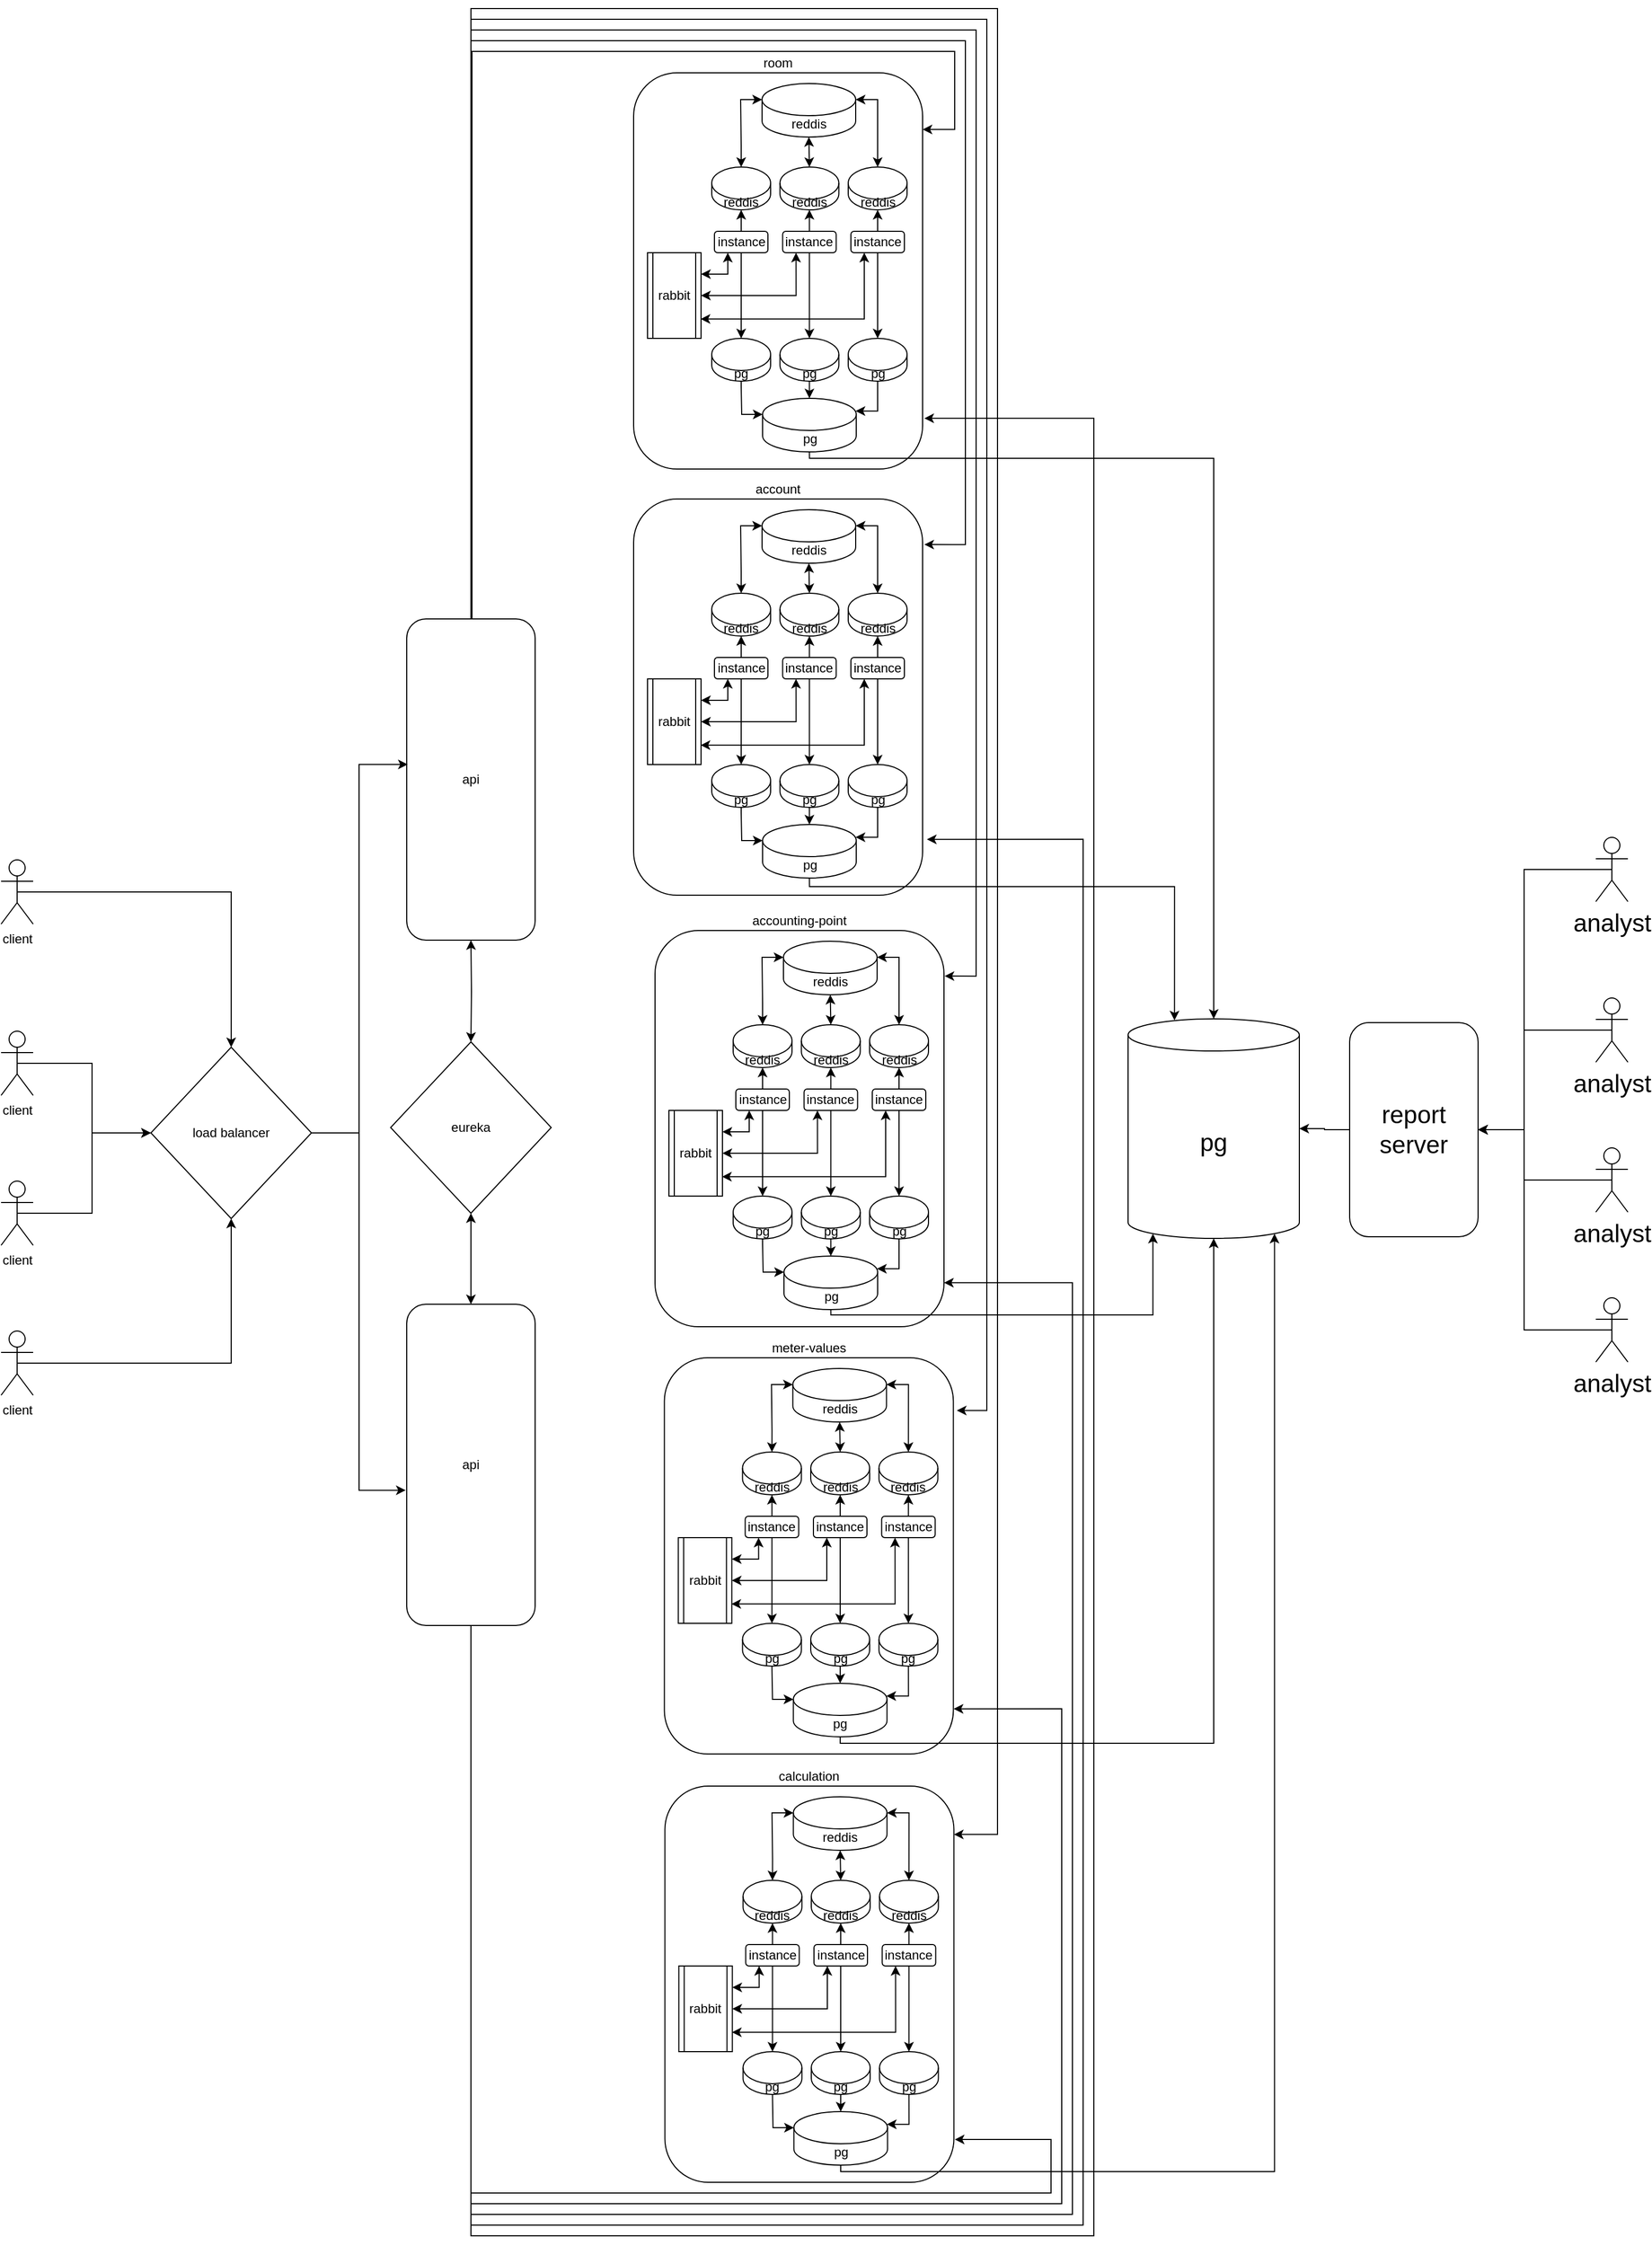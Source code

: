 <mxfile version="15.5.0" type="github">
  <diagram id="BbiA8Y8N8VMHT7lSSjlu" name="Page-1">
    <mxGraphModel dx="2844" dy="1506" grid="1" gridSize="10" guides="1" tooltips="1" connect="1" arrows="1" fold="1" page="1" pageScale="1" pageWidth="827" pageHeight="1169" math="0" shadow="0">
      <root>
        <mxCell id="0" />
        <mxCell id="1" parent="0" />
        <mxCell id="I9GEyZ0ykOGTKjr3v0vk-1" value="room" style="rounded=1;whiteSpace=wrap;html=1;labelPosition=center;verticalLabelPosition=top;align=center;verticalAlign=bottom;" parent="1" vertex="1">
          <mxGeometry x="640" y="190" width="270" height="370" as="geometry" />
        </mxCell>
        <mxCell id="I9GEyZ0ykOGTKjr3v0vk-19" style="edgeStyle=orthogonalEdgeStyle;rounded=0;orthogonalLoop=1;jettySize=auto;html=1;startArrow=classic;startFill=1;" parent="1" target="I9GEyZ0ykOGTKjr3v0vk-18" edge="1">
          <mxGeometry relative="1" as="geometry">
            <mxPoint x="488" y="1000" as="sourcePoint" />
          </mxGeometry>
        </mxCell>
        <mxCell id="I9GEyZ0ykOGTKjr3v0vk-68" style="edgeStyle=orthogonalEdgeStyle;rounded=0;orthogonalLoop=1;jettySize=auto;html=1;exitX=0.5;exitY=0;exitDx=0;exitDy=0;startArrow=none;startFill=0;endArrow=classic;endFill=1;entryX=1;entryY=0.143;entryDx=0;entryDy=0;entryPerimeter=0;" parent="1" source="I9GEyZ0ykOGTKjr3v0vk-7" edge="1" target="I9GEyZ0ykOGTKjr3v0vk-1">
          <mxGeometry relative="1" as="geometry">
            <Array as="points">
              <mxPoint x="489" y="170" />
              <mxPoint x="940" y="170" />
              <mxPoint x="940" y="243" />
            </Array>
            <mxPoint x="873" y="280" as="targetPoint" />
          </mxGeometry>
        </mxCell>
        <mxCell id="d2Dc6NT3t0t4nk2ojeOt-153" style="edgeStyle=orthogonalEdgeStyle;rounded=0;orthogonalLoop=1;jettySize=auto;html=1;exitX=0.5;exitY=0;exitDx=0;exitDy=0;entryX=1.006;entryY=0.115;entryDx=0;entryDy=0;entryPerimeter=0;startArrow=none;startFill=0;endArrow=classic;endFill=1;" edge="1" parent="1" source="I9GEyZ0ykOGTKjr3v0vk-7" target="d2Dc6NT3t0t4nk2ojeOt-33">
          <mxGeometry relative="1" as="geometry">
            <Array as="points">
              <mxPoint x="488" y="160" />
              <mxPoint x="950" y="160" />
              <mxPoint x="950" y="631" />
            </Array>
          </mxGeometry>
        </mxCell>
        <mxCell id="d2Dc6NT3t0t4nk2ojeOt-154" style="edgeStyle=orthogonalEdgeStyle;rounded=0;orthogonalLoop=1;jettySize=auto;html=1;exitX=0.5;exitY=0;exitDx=0;exitDy=0;entryX=1.002;entryY=0.115;entryDx=0;entryDy=0;entryPerimeter=0;startArrow=none;startFill=0;endArrow=classic;endFill=1;" edge="1" parent="1" source="I9GEyZ0ykOGTKjr3v0vk-7" target="d2Dc6NT3t0t4nk2ojeOt-63">
          <mxGeometry relative="1" as="geometry">
            <Array as="points">
              <mxPoint x="488" y="150" />
              <mxPoint x="960" y="150" />
              <mxPoint x="960" y="1034" />
            </Array>
          </mxGeometry>
        </mxCell>
        <mxCell id="d2Dc6NT3t0t4nk2ojeOt-155" style="edgeStyle=orthogonalEdgeStyle;rounded=0;orthogonalLoop=1;jettySize=auto;html=1;exitX=0.5;exitY=0;exitDx=0;exitDy=0;entryX=1.012;entryY=0.133;entryDx=0;entryDy=0;entryPerimeter=0;startArrow=none;startFill=0;endArrow=classic;endFill=1;" edge="1" parent="1" source="I9GEyZ0ykOGTKjr3v0vk-7" target="d2Dc6NT3t0t4nk2ojeOt-91">
          <mxGeometry relative="1" as="geometry">
            <Array as="points">
              <mxPoint x="488" y="140" />
              <mxPoint x="970" y="140" />
              <mxPoint x="970" y="1439" />
            </Array>
          </mxGeometry>
        </mxCell>
        <mxCell id="d2Dc6NT3t0t4nk2ojeOt-156" style="edgeStyle=orthogonalEdgeStyle;rounded=0;orthogonalLoop=1;jettySize=auto;html=1;exitX=0.5;exitY=0;exitDx=0;exitDy=0;startArrow=none;startFill=0;endArrow=classic;endFill=1;entryX=1;entryY=0.122;entryDx=0;entryDy=0;entryPerimeter=0;" edge="1" parent="1" source="I9GEyZ0ykOGTKjr3v0vk-7" target="d2Dc6NT3t0t4nk2ojeOt-119">
          <mxGeometry relative="1" as="geometry">
            <mxPoint x="940" y="1835" as="targetPoint" />
            <Array as="points">
              <mxPoint x="488" y="130" />
              <mxPoint x="980" y="130" />
              <mxPoint x="980" y="1835" />
            </Array>
          </mxGeometry>
        </mxCell>
        <mxCell id="I9GEyZ0ykOGTKjr3v0vk-7" value="api" style="rounded=1;whiteSpace=wrap;html=1;" parent="1" vertex="1">
          <mxGeometry x="428" y="700" width="120" height="300" as="geometry" />
        </mxCell>
        <mxCell id="I9GEyZ0ykOGTKjr3v0vk-15" style="edgeStyle=orthogonalEdgeStyle;rounded=0;orthogonalLoop=1;jettySize=auto;html=1;exitX=1;exitY=0.5;exitDx=0;exitDy=0;entryX=0.008;entryY=0.453;entryDx=0;entryDy=0;entryPerimeter=0;" parent="1" source="I9GEyZ0ykOGTKjr3v0vk-12" target="I9GEyZ0ykOGTKjr3v0vk-7" edge="1">
          <mxGeometry relative="1" as="geometry" />
        </mxCell>
        <mxCell id="I9GEyZ0ykOGTKjr3v0vk-17" style="edgeStyle=orthogonalEdgeStyle;rounded=0;orthogonalLoop=1;jettySize=auto;html=1;exitX=1;exitY=0.5;exitDx=0;exitDy=0;entryX=-0.008;entryY=0.579;entryDx=0;entryDy=0;entryPerimeter=0;" parent="1" source="I9GEyZ0ykOGTKjr3v0vk-12" target="I9GEyZ0ykOGTKjr3v0vk-14" edge="1">
          <mxGeometry relative="1" as="geometry" />
        </mxCell>
        <mxCell id="I9GEyZ0ykOGTKjr3v0vk-12" value="load balancer" style="rhombus;whiteSpace=wrap;html=1;" parent="1" vertex="1">
          <mxGeometry x="189" y="1100" width="150" height="160" as="geometry" />
        </mxCell>
        <mxCell id="I9GEyZ0ykOGTKjr3v0vk-21" style="edgeStyle=orthogonalEdgeStyle;rounded=0;orthogonalLoop=1;jettySize=auto;html=1;exitX=0.5;exitY=0;exitDx=0;exitDy=0;entryX=0.5;entryY=1;entryDx=0;entryDy=0;startArrow=classic;startFill=1;" parent="1" source="I9GEyZ0ykOGTKjr3v0vk-14" target="I9GEyZ0ykOGTKjr3v0vk-18" edge="1">
          <mxGeometry relative="1" as="geometry" />
        </mxCell>
        <mxCell id="d2Dc6NT3t0t4nk2ojeOt-157" style="edgeStyle=orthogonalEdgeStyle;rounded=0;orthogonalLoop=1;jettySize=auto;html=1;exitX=0.5;exitY=1;exitDx=0;exitDy=0;entryX=1.003;entryY=0.892;entryDx=0;entryDy=0;entryPerimeter=0;startArrow=none;startFill=0;endArrow=classic;endFill=1;" edge="1" parent="1" source="I9GEyZ0ykOGTKjr3v0vk-14" target="d2Dc6NT3t0t4nk2ojeOt-119">
          <mxGeometry relative="1" as="geometry">
            <Array as="points">
              <mxPoint x="488" y="2170" />
              <mxPoint x="1030" y="2170" />
              <mxPoint x="1030" y="2120" />
            </Array>
          </mxGeometry>
        </mxCell>
        <mxCell id="d2Dc6NT3t0t4nk2ojeOt-159" style="edgeStyle=orthogonalEdgeStyle;rounded=0;orthogonalLoop=1;jettySize=auto;html=1;exitX=0.5;exitY=1;exitDx=0;exitDy=0;entryX=1;entryY=0.889;entryDx=0;entryDy=0;entryPerimeter=0;startArrow=none;startFill=0;endArrow=classic;endFill=1;" edge="1" parent="1" source="I9GEyZ0ykOGTKjr3v0vk-14" target="d2Dc6NT3t0t4nk2ojeOt-63">
          <mxGeometry relative="1" as="geometry">
            <Array as="points">
              <mxPoint x="488" y="2190" />
              <mxPoint x="1050" y="2190" />
              <mxPoint x="1050" y="1320" />
            </Array>
          </mxGeometry>
        </mxCell>
        <mxCell id="d2Dc6NT3t0t4nk2ojeOt-160" style="edgeStyle=orthogonalEdgeStyle;rounded=0;orthogonalLoop=1;jettySize=auto;html=1;exitX=0.5;exitY=1;exitDx=0;exitDy=0;entryX=1.015;entryY=0.859;entryDx=0;entryDy=0;entryPerimeter=0;startArrow=none;startFill=0;endArrow=classic;endFill=1;" edge="1" parent="1" source="I9GEyZ0ykOGTKjr3v0vk-14" target="d2Dc6NT3t0t4nk2ojeOt-33">
          <mxGeometry relative="1" as="geometry">
            <Array as="points">
              <mxPoint x="488" y="2200" />
              <mxPoint x="1060" y="2200" />
              <mxPoint x="1060" y="906" />
            </Array>
          </mxGeometry>
        </mxCell>
        <mxCell id="d2Dc6NT3t0t4nk2ojeOt-161" style="edgeStyle=orthogonalEdgeStyle;rounded=0;orthogonalLoop=1;jettySize=auto;html=1;exitX=0.5;exitY=1;exitDx=0;exitDy=0;entryX=1.006;entryY=0.872;entryDx=0;entryDy=0;entryPerimeter=0;startArrow=none;startFill=0;endArrow=classic;endFill=1;" edge="1" parent="1" source="I9GEyZ0ykOGTKjr3v0vk-14" target="I9GEyZ0ykOGTKjr3v0vk-1">
          <mxGeometry relative="1" as="geometry">
            <Array as="points">
              <mxPoint x="488" y="2210" />
              <mxPoint x="1070" y="2210" />
              <mxPoint x="1070" y="513" />
            </Array>
          </mxGeometry>
        </mxCell>
        <mxCell id="d2Dc6NT3t0t4nk2ojeOt-162" style="edgeStyle=orthogonalEdgeStyle;rounded=0;orthogonalLoop=1;jettySize=auto;html=1;exitX=0.5;exitY=1;exitDx=0;exitDy=0;startArrow=none;startFill=0;endArrow=classic;endFill=1;entryX=1.001;entryY=0.886;entryDx=0;entryDy=0;entryPerimeter=0;" edge="1" parent="1" source="I9GEyZ0ykOGTKjr3v0vk-14" target="d2Dc6NT3t0t4nk2ojeOt-91">
          <mxGeometry relative="1" as="geometry">
            <mxPoint x="1020" y="1740" as="targetPoint" />
            <Array as="points">
              <mxPoint x="488" y="2180" />
              <mxPoint x="1040" y="2180" />
              <mxPoint x="1040" y="1718" />
            </Array>
          </mxGeometry>
        </mxCell>
        <mxCell id="I9GEyZ0ykOGTKjr3v0vk-14" value="api" style="rounded=1;whiteSpace=wrap;html=1;" parent="1" vertex="1">
          <mxGeometry x="428" y="1340" width="120" height="300" as="geometry" />
        </mxCell>
        <mxCell id="I9GEyZ0ykOGTKjr3v0vk-18" value="eureka" style="rhombus;whiteSpace=wrap;html=1;" parent="1" vertex="1">
          <mxGeometry x="413" y="1095" width="150" height="160" as="geometry" />
        </mxCell>
        <mxCell id="I9GEyZ0ykOGTKjr3v0vk-32" style="edgeStyle=orthogonalEdgeStyle;rounded=0;orthogonalLoop=1;jettySize=auto;html=1;exitX=0.5;exitY=0.5;exitDx=0;exitDy=0;exitPerimeter=0;entryX=0.5;entryY=0;entryDx=0;entryDy=0;" parent="1" source="I9GEyZ0ykOGTKjr3v0vk-22" target="I9GEyZ0ykOGTKjr3v0vk-12" edge="1">
          <mxGeometry relative="1" as="geometry" />
        </mxCell>
        <mxCell id="I9GEyZ0ykOGTKjr3v0vk-22" value="client" style="shape=umlActor;verticalLabelPosition=bottom;verticalAlign=top;html=1;outlineConnect=0;" parent="1" vertex="1">
          <mxGeometry x="49" y="925" width="30" height="60" as="geometry" />
        </mxCell>
        <mxCell id="I9GEyZ0ykOGTKjr3v0vk-27" style="edgeStyle=orthogonalEdgeStyle;rounded=0;orthogonalLoop=1;jettySize=auto;html=1;exitX=0.5;exitY=0.5;exitDx=0;exitDy=0;exitPerimeter=0;entryX=0;entryY=0.5;entryDx=0;entryDy=0;" parent="1" source="I9GEyZ0ykOGTKjr3v0vk-23" target="I9GEyZ0ykOGTKjr3v0vk-12" edge="1">
          <mxGeometry relative="1" as="geometry" />
        </mxCell>
        <mxCell id="I9GEyZ0ykOGTKjr3v0vk-23" value="client" style="shape=umlActor;verticalLabelPosition=bottom;verticalAlign=top;html=1;outlineConnect=0;" parent="1" vertex="1">
          <mxGeometry x="49" y="1085" width="30" height="60" as="geometry" />
        </mxCell>
        <mxCell id="I9GEyZ0ykOGTKjr3v0vk-29" style="edgeStyle=orthogonalEdgeStyle;rounded=0;orthogonalLoop=1;jettySize=auto;html=1;exitX=0.5;exitY=0.5;exitDx=0;exitDy=0;exitPerimeter=0;" parent="1" source="I9GEyZ0ykOGTKjr3v0vk-24" target="I9GEyZ0ykOGTKjr3v0vk-12" edge="1">
          <mxGeometry relative="1" as="geometry" />
        </mxCell>
        <mxCell id="I9GEyZ0ykOGTKjr3v0vk-24" value="client" style="shape=umlActor;verticalLabelPosition=bottom;verticalAlign=top;html=1;outlineConnect=0;" parent="1" vertex="1">
          <mxGeometry x="49" y="1225" width="30" height="60" as="geometry" />
        </mxCell>
        <mxCell id="I9GEyZ0ykOGTKjr3v0vk-31" style="edgeStyle=orthogonalEdgeStyle;rounded=0;orthogonalLoop=1;jettySize=auto;html=1;exitX=0.5;exitY=0.5;exitDx=0;exitDy=0;exitPerimeter=0;entryX=0.5;entryY=1;entryDx=0;entryDy=0;" parent="1" source="I9GEyZ0ykOGTKjr3v0vk-25" target="I9GEyZ0ykOGTKjr3v0vk-12" edge="1">
          <mxGeometry relative="1" as="geometry" />
        </mxCell>
        <mxCell id="I9GEyZ0ykOGTKjr3v0vk-25" value="client" style="shape=umlActor;verticalLabelPosition=bottom;verticalAlign=top;html=1;outlineConnect=0;" parent="1" vertex="1">
          <mxGeometry x="49" y="1365" width="30" height="60" as="geometry" />
        </mxCell>
        <mxCell id="d2Dc6NT3t0t4nk2ojeOt-9" style="edgeStyle=orthogonalEdgeStyle;rounded=0;orthogonalLoop=1;jettySize=auto;html=1;exitX=0.5;exitY=1;exitDx=0;exitDy=0;entryX=0.5;entryY=0;entryDx=0;entryDy=0;entryPerimeter=0;" edge="1" parent="1" source="I9GEyZ0ykOGTKjr3v0vk-74" target="d2Dc6NT3t0t4nk2ojeOt-6">
          <mxGeometry relative="1" as="geometry" />
        </mxCell>
        <mxCell id="d2Dc6NT3t0t4nk2ojeOt-12" style="edgeStyle=orthogonalEdgeStyle;rounded=0;orthogonalLoop=1;jettySize=auto;html=1;exitX=0.5;exitY=0;exitDx=0;exitDy=0;entryX=0.5;entryY=1;entryDx=0;entryDy=0;entryPerimeter=0;" edge="1" parent="1" source="I9GEyZ0ykOGTKjr3v0vk-74" target="d2Dc6NT3t0t4nk2ojeOt-2">
          <mxGeometry relative="1" as="geometry" />
        </mxCell>
        <mxCell id="d2Dc6NT3t0t4nk2ojeOt-22" style="edgeStyle=orthogonalEdgeStyle;rounded=0;orthogonalLoop=1;jettySize=auto;html=1;exitX=0.25;exitY=1;exitDx=0;exitDy=0;entryX=1;entryY=0.25;entryDx=0;entryDy=0;startArrow=classic;startFill=1;" edge="1" parent="1" source="I9GEyZ0ykOGTKjr3v0vk-74" target="d2Dc6NT3t0t4nk2ojeOt-18">
          <mxGeometry relative="1" as="geometry">
            <Array as="points">
              <mxPoint x="728" y="378" />
            </Array>
          </mxGeometry>
        </mxCell>
        <mxCell id="I9GEyZ0ykOGTKjr3v0vk-74" value="instance" style="rounded=1;whiteSpace=wrap;html=1;" parent="1" vertex="1">
          <mxGeometry x="715.5" y="338" width="50" height="20" as="geometry" />
        </mxCell>
        <mxCell id="d2Dc6NT3t0t4nk2ojeOt-10" style="edgeStyle=orthogonalEdgeStyle;rounded=0;orthogonalLoop=1;jettySize=auto;html=1;exitX=0.5;exitY=1;exitDx=0;exitDy=0;entryX=0.5;entryY=0;entryDx=0;entryDy=0;entryPerimeter=0;" edge="1" parent="1" source="I9GEyZ0ykOGTKjr3v0vk-75" target="d2Dc6NT3t0t4nk2ojeOt-7">
          <mxGeometry relative="1" as="geometry" />
        </mxCell>
        <mxCell id="d2Dc6NT3t0t4nk2ojeOt-13" style="edgeStyle=orthogonalEdgeStyle;rounded=0;orthogonalLoop=1;jettySize=auto;html=1;exitX=0.5;exitY=0;exitDx=0;exitDy=0;entryX=0.5;entryY=1;entryDx=0;entryDy=0;entryPerimeter=0;" edge="1" parent="1" source="I9GEyZ0ykOGTKjr3v0vk-75" target="d2Dc6NT3t0t4nk2ojeOt-3">
          <mxGeometry relative="1" as="geometry" />
        </mxCell>
        <mxCell id="d2Dc6NT3t0t4nk2ojeOt-23" style="edgeStyle=orthogonalEdgeStyle;rounded=0;orthogonalLoop=1;jettySize=auto;html=1;exitX=0.25;exitY=1;exitDx=0;exitDy=0;entryX=1;entryY=0.5;entryDx=0;entryDy=0;startArrow=classic;startFill=1;" edge="1" parent="1" source="I9GEyZ0ykOGTKjr3v0vk-75" target="d2Dc6NT3t0t4nk2ojeOt-18">
          <mxGeometry relative="1" as="geometry">
            <Array as="points">
              <mxPoint x="792" y="398" />
            </Array>
          </mxGeometry>
        </mxCell>
        <mxCell id="I9GEyZ0ykOGTKjr3v0vk-75" value="instance" style="rounded=1;whiteSpace=wrap;html=1;" parent="1" vertex="1">
          <mxGeometry x="779.25" y="338" width="50" height="20" as="geometry" />
        </mxCell>
        <mxCell id="d2Dc6NT3t0t4nk2ojeOt-11" style="edgeStyle=orthogonalEdgeStyle;rounded=0;orthogonalLoop=1;jettySize=auto;html=1;exitX=0.5;exitY=1;exitDx=0;exitDy=0;entryX=0.5;entryY=0;entryDx=0;entryDy=0;entryPerimeter=0;" edge="1" parent="1" source="I9GEyZ0ykOGTKjr3v0vk-76" target="d2Dc6NT3t0t4nk2ojeOt-8">
          <mxGeometry relative="1" as="geometry" />
        </mxCell>
        <mxCell id="d2Dc6NT3t0t4nk2ojeOt-14" style="edgeStyle=orthogonalEdgeStyle;rounded=0;orthogonalLoop=1;jettySize=auto;html=1;exitX=0.5;exitY=0;exitDx=0;exitDy=0;entryX=0.5;entryY=1;entryDx=0;entryDy=0;entryPerimeter=0;" edge="1" parent="1" source="I9GEyZ0ykOGTKjr3v0vk-76" target="d2Dc6NT3t0t4nk2ojeOt-5">
          <mxGeometry relative="1" as="geometry" />
        </mxCell>
        <mxCell id="d2Dc6NT3t0t4nk2ojeOt-31" style="edgeStyle=orthogonalEdgeStyle;rounded=0;orthogonalLoop=1;jettySize=auto;html=1;exitX=0.25;exitY=1;exitDx=0;exitDy=0;entryX=0.992;entryY=0.774;entryDx=0;entryDy=0;entryPerimeter=0;startArrow=classic;startFill=1;" edge="1" parent="1" source="I9GEyZ0ykOGTKjr3v0vk-76" target="d2Dc6NT3t0t4nk2ojeOt-18">
          <mxGeometry relative="1" as="geometry" />
        </mxCell>
        <mxCell id="I9GEyZ0ykOGTKjr3v0vk-76" value="instance" style="rounded=1;whiteSpace=wrap;html=1;" parent="1" vertex="1">
          <mxGeometry x="843" y="338" width="50" height="20" as="geometry" />
        </mxCell>
        <mxCell id="I9GEyZ0ykOGTKjr3v0vk-110" value="pg" style="shape=cylinder3;whiteSpace=wrap;html=1;boundedLbl=1;backgroundOutline=1;size=15;fontSize=23;" parent="1" vertex="1">
          <mxGeometry x="1102" y="1073.5" width="160" height="205" as="geometry" />
        </mxCell>
        <mxCell id="tZeqiOX70hp46-EPD96z-147" style="edgeStyle=orthogonalEdgeStyle;rounded=0;orthogonalLoop=1;jettySize=auto;html=1;exitX=0.5;exitY=1;exitDx=0;exitDy=0;exitPerimeter=0;entryX=0.5;entryY=0;entryDx=0;entryDy=0;entryPerimeter=0;" parent="1" source="tZeqiOX70hp46-EPD96z-8" target="I9GEyZ0ykOGTKjr3v0vk-110" edge="1">
          <mxGeometry relative="1" as="geometry">
            <Array as="points">
              <mxPoint x="804" y="550" />
              <mxPoint x="1182" y="550" />
            </Array>
          </mxGeometry>
        </mxCell>
        <mxCell id="tZeqiOX70hp46-EPD96z-8" value="pg" style="shape=cylinder3;whiteSpace=wrap;html=1;boundedLbl=1;backgroundOutline=1;size=15;" parent="1" vertex="1">
          <mxGeometry x="760.5" y="494" width="87.5" height="50" as="geometry" />
        </mxCell>
        <mxCell id="tZeqiOX70hp46-EPD96z-153" style="edgeStyle=orthogonalEdgeStyle;rounded=0;orthogonalLoop=1;jettySize=auto;html=1;exitX=0;exitY=0.5;exitDx=0;exitDy=0;entryX=1;entryY=0.5;entryDx=0;entryDy=0;entryPerimeter=0;fontSize=23;" parent="1" source="tZeqiOX70hp46-EPD96z-152" target="I9GEyZ0ykOGTKjr3v0vk-110" edge="1">
          <mxGeometry relative="1" as="geometry" />
        </mxCell>
        <mxCell id="tZeqiOX70hp46-EPD96z-152" value="report server" style="rounded=1;whiteSpace=wrap;html=1;fontSize=23;" parent="1" vertex="1">
          <mxGeometry x="1309" y="1077" width="120" height="200" as="geometry" />
        </mxCell>
        <mxCell id="tZeqiOX70hp46-EPD96z-158" style="edgeStyle=orthogonalEdgeStyle;rounded=0;orthogonalLoop=1;jettySize=auto;html=1;exitX=0.5;exitY=0.5;exitDx=0;exitDy=0;exitPerimeter=0;entryX=1;entryY=0.5;entryDx=0;entryDy=0;fontSize=23;" parent="1" source="tZeqiOX70hp46-EPD96z-154" target="tZeqiOX70hp46-EPD96z-152" edge="1">
          <mxGeometry relative="1" as="geometry">
            <Array as="points">
              <mxPoint x="1472" y="934" />
              <mxPoint x="1472" y="1177" />
            </Array>
          </mxGeometry>
        </mxCell>
        <mxCell id="tZeqiOX70hp46-EPD96z-154" value="analyst" style="shape=umlActor;verticalLabelPosition=bottom;verticalAlign=top;html=1;outlineConnect=0;fontSize=23;" parent="1" vertex="1">
          <mxGeometry x="1539" y="904" width="30" height="60" as="geometry" />
        </mxCell>
        <mxCell id="tZeqiOX70hp46-EPD96z-159" style="edgeStyle=orthogonalEdgeStyle;rounded=0;orthogonalLoop=1;jettySize=auto;html=1;exitX=0.5;exitY=0.5;exitDx=0;exitDy=0;exitPerimeter=0;fontSize=23;" parent="1" source="tZeqiOX70hp46-EPD96z-155" edge="1">
          <mxGeometry relative="1" as="geometry">
            <mxPoint x="1429.0" y="1177" as="targetPoint" />
            <Array as="points">
              <mxPoint x="1472" y="1084" />
              <mxPoint x="1472" y="1177" />
            </Array>
          </mxGeometry>
        </mxCell>
        <mxCell id="tZeqiOX70hp46-EPD96z-155" value="analyst" style="shape=umlActor;verticalLabelPosition=bottom;verticalAlign=top;html=1;outlineConnect=0;fontSize=23;" parent="1" vertex="1">
          <mxGeometry x="1539" y="1054" width="30" height="60" as="geometry" />
        </mxCell>
        <mxCell id="tZeqiOX70hp46-EPD96z-160" style="edgeStyle=orthogonalEdgeStyle;rounded=0;orthogonalLoop=1;jettySize=auto;html=1;exitX=0.5;exitY=0.5;exitDx=0;exitDy=0;exitPerimeter=0;fontSize=23;entryX=1;entryY=0.5;entryDx=0;entryDy=0;" parent="1" source="tZeqiOX70hp46-EPD96z-156" target="tZeqiOX70hp46-EPD96z-152" edge="1">
          <mxGeometry relative="1" as="geometry">
            <mxPoint x="1429.0" y="1167" as="targetPoint" />
            <Array as="points">
              <mxPoint x="1472" y="1224" />
              <mxPoint x="1472" y="1177" />
            </Array>
          </mxGeometry>
        </mxCell>
        <mxCell id="tZeqiOX70hp46-EPD96z-156" value="analyst" style="shape=umlActor;verticalLabelPosition=bottom;verticalAlign=top;html=1;outlineConnect=0;fontSize=23;" parent="1" vertex="1">
          <mxGeometry x="1539" y="1194" width="30" height="60" as="geometry" />
        </mxCell>
        <mxCell id="tZeqiOX70hp46-EPD96z-161" style="edgeStyle=orthogonalEdgeStyle;rounded=0;orthogonalLoop=1;jettySize=auto;html=1;exitX=0.5;exitY=0.5;exitDx=0;exitDy=0;exitPerimeter=0;fontSize=23;entryX=1;entryY=0.5;entryDx=0;entryDy=0;" parent="1" source="tZeqiOX70hp46-EPD96z-157" target="tZeqiOX70hp46-EPD96z-152" edge="1">
          <mxGeometry relative="1" as="geometry">
            <mxPoint x="1429.0" y="1167" as="targetPoint" />
            <Array as="points">
              <mxPoint x="1472" y="1364" />
              <mxPoint x="1472" y="1177" />
            </Array>
          </mxGeometry>
        </mxCell>
        <mxCell id="tZeqiOX70hp46-EPD96z-157" value="analyst" style="shape=umlActor;verticalLabelPosition=bottom;verticalAlign=top;html=1;outlineConnect=0;fontSize=23;" parent="1" vertex="1">
          <mxGeometry x="1539" y="1334" width="30" height="60" as="geometry" />
        </mxCell>
        <mxCell id="d2Dc6NT3t0t4nk2ojeOt-27" style="edgeStyle=orthogonalEdgeStyle;rounded=0;orthogonalLoop=1;jettySize=auto;html=1;exitX=0.5;exitY=0;exitDx=0;exitDy=0;exitPerimeter=0;entryX=0;entryY=0;entryDx=0;entryDy=15;entryPerimeter=0;startArrow=classic;startFill=1;" edge="1" parent="1" source="d2Dc6NT3t0t4nk2ojeOt-2" target="d2Dc6NT3t0t4nk2ojeOt-25">
          <mxGeometry relative="1" as="geometry" />
        </mxCell>
        <mxCell id="d2Dc6NT3t0t4nk2ojeOt-2" value="reddis" style="shape=cylinder3;whiteSpace=wrap;html=1;boundedLbl=1;backgroundOutline=1;size=15;" vertex="1" parent="1">
          <mxGeometry x="713" y="278" width="55" height="40" as="geometry" />
        </mxCell>
        <mxCell id="d2Dc6NT3t0t4nk2ojeOt-29" style="edgeStyle=orthogonalEdgeStyle;rounded=0;orthogonalLoop=1;jettySize=auto;html=1;exitX=0.5;exitY=0;exitDx=0;exitDy=0;exitPerimeter=0;entryX=0.5;entryY=1;entryDx=0;entryDy=0;entryPerimeter=0;startArrow=classic;startFill=1;" edge="1" parent="1" source="d2Dc6NT3t0t4nk2ojeOt-3" target="d2Dc6NT3t0t4nk2ojeOt-25">
          <mxGeometry relative="1" as="geometry" />
        </mxCell>
        <mxCell id="d2Dc6NT3t0t4nk2ojeOt-3" value="reddis" style="shape=cylinder3;whiteSpace=wrap;html=1;boundedLbl=1;backgroundOutline=1;size=15;" vertex="1" parent="1">
          <mxGeometry x="776.75" y="278" width="55" height="40" as="geometry" />
        </mxCell>
        <mxCell id="d2Dc6NT3t0t4nk2ojeOt-30" style="edgeStyle=orthogonalEdgeStyle;rounded=0;orthogonalLoop=1;jettySize=auto;html=1;exitX=0.5;exitY=0;exitDx=0;exitDy=0;exitPerimeter=0;entryX=1;entryY=0;entryDx=0;entryDy=15;entryPerimeter=0;startArrow=classic;startFill=1;" edge="1" parent="1" source="d2Dc6NT3t0t4nk2ojeOt-5" target="d2Dc6NT3t0t4nk2ojeOt-25">
          <mxGeometry relative="1" as="geometry" />
        </mxCell>
        <mxCell id="d2Dc6NT3t0t4nk2ojeOt-5" value="reddis" style="shape=cylinder3;whiteSpace=wrap;html=1;boundedLbl=1;backgroundOutline=1;size=15;" vertex="1" parent="1">
          <mxGeometry x="840.5" y="278" width="55" height="40" as="geometry" />
        </mxCell>
        <mxCell id="d2Dc6NT3t0t4nk2ojeOt-15" style="edgeStyle=orthogonalEdgeStyle;rounded=0;orthogonalLoop=1;jettySize=auto;html=1;exitX=0.5;exitY=1;exitDx=0;exitDy=0;exitPerimeter=0;entryX=0;entryY=0;entryDx=0;entryDy=15;entryPerimeter=0;" edge="1" parent="1" source="d2Dc6NT3t0t4nk2ojeOt-6" target="tZeqiOX70hp46-EPD96z-8">
          <mxGeometry relative="1" as="geometry">
            <Array as="points">
              <mxPoint x="741" y="483" />
              <mxPoint x="741" y="483" />
              <mxPoint x="741" y="509" />
            </Array>
          </mxGeometry>
        </mxCell>
        <mxCell id="d2Dc6NT3t0t4nk2ojeOt-6" value="pg" style="shape=cylinder3;whiteSpace=wrap;html=1;boundedLbl=1;backgroundOutline=1;size=15;" vertex="1" parent="1">
          <mxGeometry x="713" y="438" width="55" height="40" as="geometry" />
        </mxCell>
        <mxCell id="d2Dc6NT3t0t4nk2ojeOt-16" style="edgeStyle=orthogonalEdgeStyle;rounded=0;orthogonalLoop=1;jettySize=auto;html=1;exitX=0.5;exitY=1;exitDx=0;exitDy=0;exitPerimeter=0;entryX=0.5;entryY=0;entryDx=0;entryDy=0;entryPerimeter=0;" edge="1" parent="1" source="d2Dc6NT3t0t4nk2ojeOt-7" target="tZeqiOX70hp46-EPD96z-8">
          <mxGeometry relative="1" as="geometry" />
        </mxCell>
        <mxCell id="d2Dc6NT3t0t4nk2ojeOt-7" value="pg" style="shape=cylinder3;whiteSpace=wrap;html=1;boundedLbl=1;backgroundOutline=1;size=15;" vertex="1" parent="1">
          <mxGeometry x="776.75" y="438" width="55" height="40" as="geometry" />
        </mxCell>
        <mxCell id="d2Dc6NT3t0t4nk2ojeOt-17" style="edgeStyle=orthogonalEdgeStyle;rounded=0;orthogonalLoop=1;jettySize=auto;html=1;exitX=0.5;exitY=1;exitDx=0;exitDy=0;exitPerimeter=0;entryX=0.993;entryY=0.237;entryDx=0;entryDy=0;entryPerimeter=0;" edge="1" parent="1" source="d2Dc6NT3t0t4nk2ojeOt-8" target="tZeqiOX70hp46-EPD96z-8">
          <mxGeometry relative="1" as="geometry">
            <Array as="points">
              <mxPoint x="868" y="506" />
            </Array>
          </mxGeometry>
        </mxCell>
        <mxCell id="d2Dc6NT3t0t4nk2ojeOt-8" value="pg" style="shape=cylinder3;whiteSpace=wrap;html=1;boundedLbl=1;backgroundOutline=1;size=15;" vertex="1" parent="1">
          <mxGeometry x="840.5" y="438" width="55" height="40" as="geometry" />
        </mxCell>
        <mxCell id="d2Dc6NT3t0t4nk2ojeOt-18" value="rabbit" style="shape=process;whiteSpace=wrap;html=1;backgroundOutline=1;" vertex="1" parent="1">
          <mxGeometry x="653" y="358" width="50" height="80" as="geometry" />
        </mxCell>
        <mxCell id="d2Dc6NT3t0t4nk2ojeOt-25" value="reddis" style="shape=cylinder3;whiteSpace=wrap;html=1;boundedLbl=1;backgroundOutline=1;size=15;" vertex="1" parent="1">
          <mxGeometry x="760" y="200" width="87.5" height="50" as="geometry" />
        </mxCell>
        <mxCell id="d2Dc6NT3t0t4nk2ojeOt-33" value="account" style="rounded=1;whiteSpace=wrap;html=1;labelPosition=center;verticalLabelPosition=top;align=center;verticalAlign=bottom;" vertex="1" parent="1">
          <mxGeometry x="640" y="588" width="270" height="370" as="geometry" />
        </mxCell>
        <mxCell id="d2Dc6NT3t0t4nk2ojeOt-34" style="edgeStyle=orthogonalEdgeStyle;rounded=0;orthogonalLoop=1;jettySize=auto;html=1;exitX=0.5;exitY=1;exitDx=0;exitDy=0;entryX=0.5;entryY=0;entryDx=0;entryDy=0;entryPerimeter=0;" edge="1" parent="1" source="d2Dc6NT3t0t4nk2ojeOt-37" target="d2Dc6NT3t0t4nk2ojeOt-54">
          <mxGeometry relative="1" as="geometry" />
        </mxCell>
        <mxCell id="d2Dc6NT3t0t4nk2ojeOt-35" style="edgeStyle=orthogonalEdgeStyle;rounded=0;orthogonalLoop=1;jettySize=auto;html=1;exitX=0.5;exitY=0;exitDx=0;exitDy=0;entryX=0.5;entryY=1;entryDx=0;entryDy=0;entryPerimeter=0;" edge="1" parent="1" source="d2Dc6NT3t0t4nk2ojeOt-37" target="d2Dc6NT3t0t4nk2ojeOt-48">
          <mxGeometry relative="1" as="geometry" />
        </mxCell>
        <mxCell id="d2Dc6NT3t0t4nk2ojeOt-36" style="edgeStyle=orthogonalEdgeStyle;rounded=0;orthogonalLoop=1;jettySize=auto;html=1;exitX=0.25;exitY=1;exitDx=0;exitDy=0;entryX=1;entryY=0.25;entryDx=0;entryDy=0;startArrow=classic;startFill=1;" edge="1" parent="1" source="d2Dc6NT3t0t4nk2ojeOt-37" target="d2Dc6NT3t0t4nk2ojeOt-59">
          <mxGeometry relative="1" as="geometry">
            <Array as="points">
              <mxPoint x="728" y="776" />
            </Array>
          </mxGeometry>
        </mxCell>
        <mxCell id="d2Dc6NT3t0t4nk2ojeOt-37" value="instance" style="rounded=1;whiteSpace=wrap;html=1;" vertex="1" parent="1">
          <mxGeometry x="715.5" y="736" width="50" height="20" as="geometry" />
        </mxCell>
        <mxCell id="d2Dc6NT3t0t4nk2ojeOt-38" style="edgeStyle=orthogonalEdgeStyle;rounded=0;orthogonalLoop=1;jettySize=auto;html=1;exitX=0.5;exitY=1;exitDx=0;exitDy=0;entryX=0.5;entryY=0;entryDx=0;entryDy=0;entryPerimeter=0;" edge="1" parent="1" source="d2Dc6NT3t0t4nk2ojeOt-41" target="d2Dc6NT3t0t4nk2ojeOt-56">
          <mxGeometry relative="1" as="geometry" />
        </mxCell>
        <mxCell id="d2Dc6NT3t0t4nk2ojeOt-39" style="edgeStyle=orthogonalEdgeStyle;rounded=0;orthogonalLoop=1;jettySize=auto;html=1;exitX=0.5;exitY=0;exitDx=0;exitDy=0;entryX=0.5;entryY=1;entryDx=0;entryDy=0;entryPerimeter=0;" edge="1" parent="1" source="d2Dc6NT3t0t4nk2ojeOt-41" target="d2Dc6NT3t0t4nk2ojeOt-50">
          <mxGeometry relative="1" as="geometry" />
        </mxCell>
        <mxCell id="d2Dc6NT3t0t4nk2ojeOt-40" style="edgeStyle=orthogonalEdgeStyle;rounded=0;orthogonalLoop=1;jettySize=auto;html=1;exitX=0.25;exitY=1;exitDx=0;exitDy=0;entryX=1;entryY=0.5;entryDx=0;entryDy=0;startArrow=classic;startFill=1;" edge="1" parent="1" source="d2Dc6NT3t0t4nk2ojeOt-41" target="d2Dc6NT3t0t4nk2ojeOt-59">
          <mxGeometry relative="1" as="geometry">
            <Array as="points">
              <mxPoint x="792" y="796" />
            </Array>
          </mxGeometry>
        </mxCell>
        <mxCell id="d2Dc6NT3t0t4nk2ojeOt-41" value="instance" style="rounded=1;whiteSpace=wrap;html=1;" vertex="1" parent="1">
          <mxGeometry x="779.25" y="736" width="50" height="20" as="geometry" />
        </mxCell>
        <mxCell id="d2Dc6NT3t0t4nk2ojeOt-42" style="edgeStyle=orthogonalEdgeStyle;rounded=0;orthogonalLoop=1;jettySize=auto;html=1;exitX=0.5;exitY=1;exitDx=0;exitDy=0;entryX=0.5;entryY=0;entryDx=0;entryDy=0;entryPerimeter=0;" edge="1" parent="1" source="d2Dc6NT3t0t4nk2ojeOt-45" target="d2Dc6NT3t0t4nk2ojeOt-58">
          <mxGeometry relative="1" as="geometry" />
        </mxCell>
        <mxCell id="d2Dc6NT3t0t4nk2ojeOt-43" style="edgeStyle=orthogonalEdgeStyle;rounded=0;orthogonalLoop=1;jettySize=auto;html=1;exitX=0.5;exitY=0;exitDx=0;exitDy=0;entryX=0.5;entryY=1;entryDx=0;entryDy=0;entryPerimeter=0;" edge="1" parent="1" source="d2Dc6NT3t0t4nk2ojeOt-45" target="d2Dc6NT3t0t4nk2ojeOt-52">
          <mxGeometry relative="1" as="geometry" />
        </mxCell>
        <mxCell id="d2Dc6NT3t0t4nk2ojeOt-44" style="edgeStyle=orthogonalEdgeStyle;rounded=0;orthogonalLoop=1;jettySize=auto;html=1;exitX=0.25;exitY=1;exitDx=0;exitDy=0;entryX=0.992;entryY=0.774;entryDx=0;entryDy=0;entryPerimeter=0;startArrow=classic;startFill=1;" edge="1" parent="1" source="d2Dc6NT3t0t4nk2ojeOt-45" target="d2Dc6NT3t0t4nk2ojeOt-59">
          <mxGeometry relative="1" as="geometry" />
        </mxCell>
        <mxCell id="d2Dc6NT3t0t4nk2ojeOt-45" value="instance" style="rounded=1;whiteSpace=wrap;html=1;" vertex="1" parent="1">
          <mxGeometry x="843" y="736" width="50" height="20" as="geometry" />
        </mxCell>
        <mxCell id="d2Dc6NT3t0t4nk2ojeOt-147" style="edgeStyle=orthogonalEdgeStyle;rounded=0;orthogonalLoop=1;jettySize=auto;html=1;exitX=0.5;exitY=1;exitDx=0;exitDy=0;exitPerimeter=0;entryX=0.271;entryY=0.007;entryDx=0;entryDy=0;entryPerimeter=0;startArrow=none;startFill=0;" edge="1" parent="1" source="d2Dc6NT3t0t4nk2ojeOt-46" target="I9GEyZ0ykOGTKjr3v0vk-110">
          <mxGeometry relative="1" as="geometry">
            <Array as="points">
              <mxPoint x="804" y="950" />
              <mxPoint x="1145" y="950" />
            </Array>
          </mxGeometry>
        </mxCell>
        <mxCell id="d2Dc6NT3t0t4nk2ojeOt-46" value="pg" style="shape=cylinder3;whiteSpace=wrap;html=1;boundedLbl=1;backgroundOutline=1;size=15;" vertex="1" parent="1">
          <mxGeometry x="760.5" y="892" width="87.5" height="50" as="geometry" />
        </mxCell>
        <mxCell id="d2Dc6NT3t0t4nk2ojeOt-47" style="edgeStyle=orthogonalEdgeStyle;rounded=0;orthogonalLoop=1;jettySize=auto;html=1;exitX=0.5;exitY=0;exitDx=0;exitDy=0;exitPerimeter=0;entryX=0;entryY=0;entryDx=0;entryDy=15;entryPerimeter=0;startArrow=classic;startFill=1;" edge="1" parent="1" source="d2Dc6NT3t0t4nk2ojeOt-48" target="d2Dc6NT3t0t4nk2ojeOt-60">
          <mxGeometry relative="1" as="geometry" />
        </mxCell>
        <mxCell id="d2Dc6NT3t0t4nk2ojeOt-48" value="reddis" style="shape=cylinder3;whiteSpace=wrap;html=1;boundedLbl=1;backgroundOutline=1;size=15;" vertex="1" parent="1">
          <mxGeometry x="713" y="676" width="55" height="40" as="geometry" />
        </mxCell>
        <mxCell id="d2Dc6NT3t0t4nk2ojeOt-49" style="edgeStyle=orthogonalEdgeStyle;rounded=0;orthogonalLoop=1;jettySize=auto;html=1;exitX=0.5;exitY=0;exitDx=0;exitDy=0;exitPerimeter=0;entryX=0.5;entryY=1;entryDx=0;entryDy=0;entryPerimeter=0;startArrow=classic;startFill=1;" edge="1" parent="1" source="d2Dc6NT3t0t4nk2ojeOt-50" target="d2Dc6NT3t0t4nk2ojeOt-60">
          <mxGeometry relative="1" as="geometry" />
        </mxCell>
        <mxCell id="d2Dc6NT3t0t4nk2ojeOt-50" value="reddis" style="shape=cylinder3;whiteSpace=wrap;html=1;boundedLbl=1;backgroundOutline=1;size=15;" vertex="1" parent="1">
          <mxGeometry x="776.75" y="676" width="55" height="40" as="geometry" />
        </mxCell>
        <mxCell id="d2Dc6NT3t0t4nk2ojeOt-51" style="edgeStyle=orthogonalEdgeStyle;rounded=0;orthogonalLoop=1;jettySize=auto;html=1;exitX=0.5;exitY=0;exitDx=0;exitDy=0;exitPerimeter=0;entryX=1;entryY=0;entryDx=0;entryDy=15;entryPerimeter=0;startArrow=classic;startFill=1;" edge="1" parent="1" source="d2Dc6NT3t0t4nk2ojeOt-52" target="d2Dc6NT3t0t4nk2ojeOt-60">
          <mxGeometry relative="1" as="geometry" />
        </mxCell>
        <mxCell id="d2Dc6NT3t0t4nk2ojeOt-52" value="reddis" style="shape=cylinder3;whiteSpace=wrap;html=1;boundedLbl=1;backgroundOutline=1;size=15;" vertex="1" parent="1">
          <mxGeometry x="840.5" y="676" width="55" height="40" as="geometry" />
        </mxCell>
        <mxCell id="d2Dc6NT3t0t4nk2ojeOt-53" style="edgeStyle=orthogonalEdgeStyle;rounded=0;orthogonalLoop=1;jettySize=auto;html=1;exitX=0.5;exitY=1;exitDx=0;exitDy=0;exitPerimeter=0;entryX=0;entryY=0;entryDx=0;entryDy=15;entryPerimeter=0;" edge="1" parent="1" source="d2Dc6NT3t0t4nk2ojeOt-54" target="d2Dc6NT3t0t4nk2ojeOt-46">
          <mxGeometry relative="1" as="geometry">
            <Array as="points">
              <mxPoint x="741" y="881" />
              <mxPoint x="741" y="881" />
              <mxPoint x="741" y="907" />
            </Array>
          </mxGeometry>
        </mxCell>
        <mxCell id="d2Dc6NT3t0t4nk2ojeOt-54" value="pg" style="shape=cylinder3;whiteSpace=wrap;html=1;boundedLbl=1;backgroundOutline=1;size=15;" vertex="1" parent="1">
          <mxGeometry x="713" y="836" width="55" height="40" as="geometry" />
        </mxCell>
        <mxCell id="d2Dc6NT3t0t4nk2ojeOt-55" style="edgeStyle=orthogonalEdgeStyle;rounded=0;orthogonalLoop=1;jettySize=auto;html=1;exitX=0.5;exitY=1;exitDx=0;exitDy=0;exitPerimeter=0;entryX=0.5;entryY=0;entryDx=0;entryDy=0;entryPerimeter=0;" edge="1" parent="1" source="d2Dc6NT3t0t4nk2ojeOt-56" target="d2Dc6NT3t0t4nk2ojeOt-46">
          <mxGeometry relative="1" as="geometry" />
        </mxCell>
        <mxCell id="d2Dc6NT3t0t4nk2ojeOt-56" value="pg" style="shape=cylinder3;whiteSpace=wrap;html=1;boundedLbl=1;backgroundOutline=1;size=15;" vertex="1" parent="1">
          <mxGeometry x="776.75" y="836" width="55" height="40" as="geometry" />
        </mxCell>
        <mxCell id="d2Dc6NT3t0t4nk2ojeOt-57" style="edgeStyle=orthogonalEdgeStyle;rounded=0;orthogonalLoop=1;jettySize=auto;html=1;exitX=0.5;exitY=1;exitDx=0;exitDy=0;exitPerimeter=0;entryX=0.993;entryY=0.237;entryDx=0;entryDy=0;entryPerimeter=0;" edge="1" parent="1" source="d2Dc6NT3t0t4nk2ojeOt-58" target="d2Dc6NT3t0t4nk2ojeOt-46">
          <mxGeometry relative="1" as="geometry">
            <Array as="points">
              <mxPoint x="868" y="904" />
            </Array>
          </mxGeometry>
        </mxCell>
        <mxCell id="d2Dc6NT3t0t4nk2ojeOt-58" value="pg" style="shape=cylinder3;whiteSpace=wrap;html=1;boundedLbl=1;backgroundOutline=1;size=15;" vertex="1" parent="1">
          <mxGeometry x="840.5" y="836" width="55" height="40" as="geometry" />
        </mxCell>
        <mxCell id="d2Dc6NT3t0t4nk2ojeOt-59" value="rabbit" style="shape=process;whiteSpace=wrap;html=1;backgroundOutline=1;" vertex="1" parent="1">
          <mxGeometry x="653" y="756" width="50" height="80" as="geometry" />
        </mxCell>
        <mxCell id="d2Dc6NT3t0t4nk2ojeOt-60" value="reddis" style="shape=cylinder3;whiteSpace=wrap;html=1;boundedLbl=1;backgroundOutline=1;size=15;" vertex="1" parent="1">
          <mxGeometry x="760" y="598" width="87.5" height="50" as="geometry" />
        </mxCell>
        <mxCell id="d2Dc6NT3t0t4nk2ojeOt-63" value="accounting-point" style="rounded=1;whiteSpace=wrap;html=1;labelPosition=center;verticalLabelPosition=top;align=center;verticalAlign=bottom;" vertex="1" parent="1">
          <mxGeometry x="660" y="991" width="270" height="370" as="geometry" />
        </mxCell>
        <mxCell id="d2Dc6NT3t0t4nk2ojeOt-64" style="edgeStyle=orthogonalEdgeStyle;rounded=0;orthogonalLoop=1;jettySize=auto;html=1;exitX=0.5;exitY=1;exitDx=0;exitDy=0;entryX=0.5;entryY=0;entryDx=0;entryDy=0;entryPerimeter=0;" edge="1" parent="1" source="d2Dc6NT3t0t4nk2ojeOt-67" target="d2Dc6NT3t0t4nk2ojeOt-84">
          <mxGeometry relative="1" as="geometry" />
        </mxCell>
        <mxCell id="d2Dc6NT3t0t4nk2ojeOt-65" style="edgeStyle=orthogonalEdgeStyle;rounded=0;orthogonalLoop=1;jettySize=auto;html=1;exitX=0.5;exitY=0;exitDx=0;exitDy=0;entryX=0.5;entryY=1;entryDx=0;entryDy=0;entryPerimeter=0;" edge="1" parent="1" source="d2Dc6NT3t0t4nk2ojeOt-67" target="d2Dc6NT3t0t4nk2ojeOt-78">
          <mxGeometry relative="1" as="geometry" />
        </mxCell>
        <mxCell id="d2Dc6NT3t0t4nk2ojeOt-66" style="edgeStyle=orthogonalEdgeStyle;rounded=0;orthogonalLoop=1;jettySize=auto;html=1;exitX=0.25;exitY=1;exitDx=0;exitDy=0;entryX=1;entryY=0.25;entryDx=0;entryDy=0;startArrow=classic;startFill=1;" edge="1" parent="1" source="d2Dc6NT3t0t4nk2ojeOt-67" target="d2Dc6NT3t0t4nk2ojeOt-89">
          <mxGeometry relative="1" as="geometry">
            <Array as="points">
              <mxPoint x="748" y="1179" />
            </Array>
          </mxGeometry>
        </mxCell>
        <mxCell id="d2Dc6NT3t0t4nk2ojeOt-67" value="instance" style="rounded=1;whiteSpace=wrap;html=1;" vertex="1" parent="1">
          <mxGeometry x="735.5" y="1139" width="50" height="20" as="geometry" />
        </mxCell>
        <mxCell id="d2Dc6NT3t0t4nk2ojeOt-68" style="edgeStyle=orthogonalEdgeStyle;rounded=0;orthogonalLoop=1;jettySize=auto;html=1;exitX=0.5;exitY=1;exitDx=0;exitDy=0;entryX=0.5;entryY=0;entryDx=0;entryDy=0;entryPerimeter=0;" edge="1" parent="1" source="d2Dc6NT3t0t4nk2ojeOt-71" target="d2Dc6NT3t0t4nk2ojeOt-86">
          <mxGeometry relative="1" as="geometry" />
        </mxCell>
        <mxCell id="d2Dc6NT3t0t4nk2ojeOt-69" style="edgeStyle=orthogonalEdgeStyle;rounded=0;orthogonalLoop=1;jettySize=auto;html=1;exitX=0.5;exitY=0;exitDx=0;exitDy=0;entryX=0.5;entryY=1;entryDx=0;entryDy=0;entryPerimeter=0;" edge="1" parent="1" source="d2Dc6NT3t0t4nk2ojeOt-71" target="d2Dc6NT3t0t4nk2ojeOt-80">
          <mxGeometry relative="1" as="geometry" />
        </mxCell>
        <mxCell id="d2Dc6NT3t0t4nk2ojeOt-70" style="edgeStyle=orthogonalEdgeStyle;rounded=0;orthogonalLoop=1;jettySize=auto;html=1;exitX=0.25;exitY=1;exitDx=0;exitDy=0;entryX=1;entryY=0.5;entryDx=0;entryDy=0;startArrow=classic;startFill=1;" edge="1" parent="1" source="d2Dc6NT3t0t4nk2ojeOt-71" target="d2Dc6NT3t0t4nk2ojeOt-89">
          <mxGeometry relative="1" as="geometry">
            <Array as="points">
              <mxPoint x="812" y="1199" />
            </Array>
          </mxGeometry>
        </mxCell>
        <mxCell id="d2Dc6NT3t0t4nk2ojeOt-71" value="instance" style="rounded=1;whiteSpace=wrap;html=1;" vertex="1" parent="1">
          <mxGeometry x="799.25" y="1139" width="50" height="20" as="geometry" />
        </mxCell>
        <mxCell id="d2Dc6NT3t0t4nk2ojeOt-72" style="edgeStyle=orthogonalEdgeStyle;rounded=0;orthogonalLoop=1;jettySize=auto;html=1;exitX=0.5;exitY=1;exitDx=0;exitDy=0;entryX=0.5;entryY=0;entryDx=0;entryDy=0;entryPerimeter=0;" edge="1" parent="1" source="d2Dc6NT3t0t4nk2ojeOt-75" target="d2Dc6NT3t0t4nk2ojeOt-88">
          <mxGeometry relative="1" as="geometry" />
        </mxCell>
        <mxCell id="d2Dc6NT3t0t4nk2ojeOt-73" style="edgeStyle=orthogonalEdgeStyle;rounded=0;orthogonalLoop=1;jettySize=auto;html=1;exitX=0.5;exitY=0;exitDx=0;exitDy=0;entryX=0.5;entryY=1;entryDx=0;entryDy=0;entryPerimeter=0;" edge="1" parent="1" source="d2Dc6NT3t0t4nk2ojeOt-75" target="d2Dc6NT3t0t4nk2ojeOt-82">
          <mxGeometry relative="1" as="geometry" />
        </mxCell>
        <mxCell id="d2Dc6NT3t0t4nk2ojeOt-74" style="edgeStyle=orthogonalEdgeStyle;rounded=0;orthogonalLoop=1;jettySize=auto;html=1;exitX=0.25;exitY=1;exitDx=0;exitDy=0;entryX=0.992;entryY=0.774;entryDx=0;entryDy=0;entryPerimeter=0;startArrow=classic;startFill=1;" edge="1" parent="1" source="d2Dc6NT3t0t4nk2ojeOt-75" target="d2Dc6NT3t0t4nk2ojeOt-89">
          <mxGeometry relative="1" as="geometry" />
        </mxCell>
        <mxCell id="d2Dc6NT3t0t4nk2ojeOt-75" value="instance" style="rounded=1;whiteSpace=wrap;html=1;" vertex="1" parent="1">
          <mxGeometry x="863" y="1139" width="50" height="20" as="geometry" />
        </mxCell>
        <mxCell id="d2Dc6NT3t0t4nk2ojeOt-148" style="edgeStyle=orthogonalEdgeStyle;rounded=0;orthogonalLoop=1;jettySize=auto;html=1;exitX=0.5;exitY=1;exitDx=0;exitDy=0;exitPerimeter=0;entryX=0.145;entryY=1;entryDx=0;entryDy=-4.35;entryPerimeter=0;startArrow=none;startFill=0;" edge="1" parent="1" source="d2Dc6NT3t0t4nk2ojeOt-76" target="I9GEyZ0ykOGTKjr3v0vk-110">
          <mxGeometry relative="1" as="geometry">
            <Array as="points">
              <mxPoint x="824" y="1350" />
              <mxPoint x="1125" y="1350" />
            </Array>
          </mxGeometry>
        </mxCell>
        <mxCell id="d2Dc6NT3t0t4nk2ojeOt-76" value="pg" style="shape=cylinder3;whiteSpace=wrap;html=1;boundedLbl=1;backgroundOutline=1;size=15;" vertex="1" parent="1">
          <mxGeometry x="780.5" y="1295" width="87.5" height="50" as="geometry" />
        </mxCell>
        <mxCell id="d2Dc6NT3t0t4nk2ojeOt-77" style="edgeStyle=orthogonalEdgeStyle;rounded=0;orthogonalLoop=1;jettySize=auto;html=1;exitX=0.5;exitY=0;exitDx=0;exitDy=0;exitPerimeter=0;entryX=0;entryY=0;entryDx=0;entryDy=15;entryPerimeter=0;startArrow=classic;startFill=1;" edge="1" parent="1" source="d2Dc6NT3t0t4nk2ojeOt-78" target="d2Dc6NT3t0t4nk2ojeOt-90">
          <mxGeometry relative="1" as="geometry" />
        </mxCell>
        <mxCell id="d2Dc6NT3t0t4nk2ojeOt-78" value="reddis" style="shape=cylinder3;whiteSpace=wrap;html=1;boundedLbl=1;backgroundOutline=1;size=15;" vertex="1" parent="1">
          <mxGeometry x="733" y="1079" width="55" height="40" as="geometry" />
        </mxCell>
        <mxCell id="d2Dc6NT3t0t4nk2ojeOt-79" style="edgeStyle=orthogonalEdgeStyle;rounded=0;orthogonalLoop=1;jettySize=auto;html=1;exitX=0.5;exitY=0;exitDx=0;exitDy=0;exitPerimeter=0;entryX=0.5;entryY=1;entryDx=0;entryDy=0;entryPerimeter=0;startArrow=classic;startFill=1;" edge="1" parent="1" source="d2Dc6NT3t0t4nk2ojeOt-80" target="d2Dc6NT3t0t4nk2ojeOt-90">
          <mxGeometry relative="1" as="geometry" />
        </mxCell>
        <mxCell id="d2Dc6NT3t0t4nk2ojeOt-80" value="reddis" style="shape=cylinder3;whiteSpace=wrap;html=1;boundedLbl=1;backgroundOutline=1;size=15;" vertex="1" parent="1">
          <mxGeometry x="796.75" y="1079" width="55" height="40" as="geometry" />
        </mxCell>
        <mxCell id="d2Dc6NT3t0t4nk2ojeOt-81" style="edgeStyle=orthogonalEdgeStyle;rounded=0;orthogonalLoop=1;jettySize=auto;html=1;exitX=0.5;exitY=0;exitDx=0;exitDy=0;exitPerimeter=0;entryX=1;entryY=0;entryDx=0;entryDy=15;entryPerimeter=0;startArrow=classic;startFill=1;" edge="1" parent="1" source="d2Dc6NT3t0t4nk2ojeOt-82" target="d2Dc6NT3t0t4nk2ojeOt-90">
          <mxGeometry relative="1" as="geometry" />
        </mxCell>
        <mxCell id="d2Dc6NT3t0t4nk2ojeOt-82" value="reddis" style="shape=cylinder3;whiteSpace=wrap;html=1;boundedLbl=1;backgroundOutline=1;size=15;" vertex="1" parent="1">
          <mxGeometry x="860.5" y="1079" width="55" height="40" as="geometry" />
        </mxCell>
        <mxCell id="d2Dc6NT3t0t4nk2ojeOt-83" style="edgeStyle=orthogonalEdgeStyle;rounded=0;orthogonalLoop=1;jettySize=auto;html=1;exitX=0.5;exitY=1;exitDx=0;exitDy=0;exitPerimeter=0;entryX=0;entryY=0;entryDx=0;entryDy=15;entryPerimeter=0;" edge="1" parent="1" source="d2Dc6NT3t0t4nk2ojeOt-84" target="d2Dc6NT3t0t4nk2ojeOt-76">
          <mxGeometry relative="1" as="geometry">
            <Array as="points">
              <mxPoint x="761" y="1284" />
              <mxPoint x="761" y="1284" />
              <mxPoint x="761" y="1310" />
            </Array>
          </mxGeometry>
        </mxCell>
        <mxCell id="d2Dc6NT3t0t4nk2ojeOt-84" value="pg" style="shape=cylinder3;whiteSpace=wrap;html=1;boundedLbl=1;backgroundOutline=1;size=15;" vertex="1" parent="1">
          <mxGeometry x="733" y="1239" width="55" height="40" as="geometry" />
        </mxCell>
        <mxCell id="d2Dc6NT3t0t4nk2ojeOt-85" style="edgeStyle=orthogonalEdgeStyle;rounded=0;orthogonalLoop=1;jettySize=auto;html=1;exitX=0.5;exitY=1;exitDx=0;exitDy=0;exitPerimeter=0;entryX=0.5;entryY=0;entryDx=0;entryDy=0;entryPerimeter=0;" edge="1" parent="1" source="d2Dc6NT3t0t4nk2ojeOt-86" target="d2Dc6NT3t0t4nk2ojeOt-76">
          <mxGeometry relative="1" as="geometry" />
        </mxCell>
        <mxCell id="d2Dc6NT3t0t4nk2ojeOt-86" value="pg" style="shape=cylinder3;whiteSpace=wrap;html=1;boundedLbl=1;backgroundOutline=1;size=15;" vertex="1" parent="1">
          <mxGeometry x="796.75" y="1239" width="55" height="40" as="geometry" />
        </mxCell>
        <mxCell id="d2Dc6NT3t0t4nk2ojeOt-87" style="edgeStyle=orthogonalEdgeStyle;rounded=0;orthogonalLoop=1;jettySize=auto;html=1;exitX=0.5;exitY=1;exitDx=0;exitDy=0;exitPerimeter=0;entryX=0.993;entryY=0.237;entryDx=0;entryDy=0;entryPerimeter=0;" edge="1" parent="1" source="d2Dc6NT3t0t4nk2ojeOt-88" target="d2Dc6NT3t0t4nk2ojeOt-76">
          <mxGeometry relative="1" as="geometry">
            <Array as="points">
              <mxPoint x="888" y="1307" />
            </Array>
          </mxGeometry>
        </mxCell>
        <mxCell id="d2Dc6NT3t0t4nk2ojeOt-88" value="pg" style="shape=cylinder3;whiteSpace=wrap;html=1;boundedLbl=1;backgroundOutline=1;size=15;" vertex="1" parent="1">
          <mxGeometry x="860.5" y="1239" width="55" height="40" as="geometry" />
        </mxCell>
        <mxCell id="d2Dc6NT3t0t4nk2ojeOt-89" value="rabbit" style="shape=process;whiteSpace=wrap;html=1;backgroundOutline=1;" vertex="1" parent="1">
          <mxGeometry x="673" y="1159" width="50" height="80" as="geometry" />
        </mxCell>
        <mxCell id="d2Dc6NT3t0t4nk2ojeOt-90" value="reddis" style="shape=cylinder3;whiteSpace=wrap;html=1;boundedLbl=1;backgroundOutline=1;size=15;" vertex="1" parent="1">
          <mxGeometry x="780" y="1001" width="87.5" height="50" as="geometry" />
        </mxCell>
        <mxCell id="d2Dc6NT3t0t4nk2ojeOt-91" value="meter-values" style="rounded=1;whiteSpace=wrap;html=1;labelPosition=center;verticalLabelPosition=top;align=center;verticalAlign=bottom;" vertex="1" parent="1">
          <mxGeometry x="668.75" y="1390" width="270" height="370" as="geometry" />
        </mxCell>
        <mxCell id="d2Dc6NT3t0t4nk2ojeOt-92" style="edgeStyle=orthogonalEdgeStyle;rounded=0;orthogonalLoop=1;jettySize=auto;html=1;exitX=0.5;exitY=1;exitDx=0;exitDy=0;entryX=0.5;entryY=0;entryDx=0;entryDy=0;entryPerimeter=0;" edge="1" parent="1" source="d2Dc6NT3t0t4nk2ojeOt-95" target="d2Dc6NT3t0t4nk2ojeOt-112">
          <mxGeometry relative="1" as="geometry" />
        </mxCell>
        <mxCell id="d2Dc6NT3t0t4nk2ojeOt-93" style="edgeStyle=orthogonalEdgeStyle;rounded=0;orthogonalLoop=1;jettySize=auto;html=1;exitX=0.5;exitY=0;exitDx=0;exitDy=0;entryX=0.5;entryY=1;entryDx=0;entryDy=0;entryPerimeter=0;" edge="1" parent="1" source="d2Dc6NT3t0t4nk2ojeOt-95" target="d2Dc6NT3t0t4nk2ojeOt-106">
          <mxGeometry relative="1" as="geometry" />
        </mxCell>
        <mxCell id="d2Dc6NT3t0t4nk2ojeOt-94" style="edgeStyle=orthogonalEdgeStyle;rounded=0;orthogonalLoop=1;jettySize=auto;html=1;exitX=0.25;exitY=1;exitDx=0;exitDy=0;entryX=1;entryY=0.25;entryDx=0;entryDy=0;startArrow=classic;startFill=1;" edge="1" parent="1" source="d2Dc6NT3t0t4nk2ojeOt-95" target="d2Dc6NT3t0t4nk2ojeOt-117">
          <mxGeometry relative="1" as="geometry">
            <Array as="points">
              <mxPoint x="756.75" y="1578" />
            </Array>
          </mxGeometry>
        </mxCell>
        <mxCell id="d2Dc6NT3t0t4nk2ojeOt-95" value="instance" style="rounded=1;whiteSpace=wrap;html=1;" vertex="1" parent="1">
          <mxGeometry x="744.25" y="1538" width="50" height="20" as="geometry" />
        </mxCell>
        <mxCell id="d2Dc6NT3t0t4nk2ojeOt-96" style="edgeStyle=orthogonalEdgeStyle;rounded=0;orthogonalLoop=1;jettySize=auto;html=1;exitX=0.5;exitY=1;exitDx=0;exitDy=0;entryX=0.5;entryY=0;entryDx=0;entryDy=0;entryPerimeter=0;" edge="1" parent="1" source="d2Dc6NT3t0t4nk2ojeOt-99" target="d2Dc6NT3t0t4nk2ojeOt-114">
          <mxGeometry relative="1" as="geometry" />
        </mxCell>
        <mxCell id="d2Dc6NT3t0t4nk2ojeOt-97" style="edgeStyle=orthogonalEdgeStyle;rounded=0;orthogonalLoop=1;jettySize=auto;html=1;exitX=0.5;exitY=0;exitDx=0;exitDy=0;entryX=0.5;entryY=1;entryDx=0;entryDy=0;entryPerimeter=0;" edge="1" parent="1" source="d2Dc6NT3t0t4nk2ojeOt-99" target="d2Dc6NT3t0t4nk2ojeOt-108">
          <mxGeometry relative="1" as="geometry" />
        </mxCell>
        <mxCell id="d2Dc6NT3t0t4nk2ojeOt-98" style="edgeStyle=orthogonalEdgeStyle;rounded=0;orthogonalLoop=1;jettySize=auto;html=1;exitX=0.25;exitY=1;exitDx=0;exitDy=0;entryX=1;entryY=0.5;entryDx=0;entryDy=0;startArrow=classic;startFill=1;" edge="1" parent="1" source="d2Dc6NT3t0t4nk2ojeOt-99" target="d2Dc6NT3t0t4nk2ojeOt-117">
          <mxGeometry relative="1" as="geometry">
            <Array as="points">
              <mxPoint x="820.75" y="1598" />
            </Array>
          </mxGeometry>
        </mxCell>
        <mxCell id="d2Dc6NT3t0t4nk2ojeOt-99" value="instance" style="rounded=1;whiteSpace=wrap;html=1;" vertex="1" parent="1">
          <mxGeometry x="808" y="1538" width="50" height="20" as="geometry" />
        </mxCell>
        <mxCell id="d2Dc6NT3t0t4nk2ojeOt-100" style="edgeStyle=orthogonalEdgeStyle;rounded=0;orthogonalLoop=1;jettySize=auto;html=1;exitX=0.5;exitY=1;exitDx=0;exitDy=0;entryX=0.5;entryY=0;entryDx=0;entryDy=0;entryPerimeter=0;" edge="1" parent="1" source="d2Dc6NT3t0t4nk2ojeOt-103" target="d2Dc6NT3t0t4nk2ojeOt-116">
          <mxGeometry relative="1" as="geometry" />
        </mxCell>
        <mxCell id="d2Dc6NT3t0t4nk2ojeOt-101" style="edgeStyle=orthogonalEdgeStyle;rounded=0;orthogonalLoop=1;jettySize=auto;html=1;exitX=0.5;exitY=0;exitDx=0;exitDy=0;entryX=0.5;entryY=1;entryDx=0;entryDy=0;entryPerimeter=0;" edge="1" parent="1" source="d2Dc6NT3t0t4nk2ojeOt-103" target="d2Dc6NT3t0t4nk2ojeOt-110">
          <mxGeometry relative="1" as="geometry" />
        </mxCell>
        <mxCell id="d2Dc6NT3t0t4nk2ojeOt-102" style="edgeStyle=orthogonalEdgeStyle;rounded=0;orthogonalLoop=1;jettySize=auto;html=1;exitX=0.25;exitY=1;exitDx=0;exitDy=0;entryX=0.992;entryY=0.774;entryDx=0;entryDy=0;entryPerimeter=0;startArrow=classic;startFill=1;" edge="1" parent="1" source="d2Dc6NT3t0t4nk2ojeOt-103" target="d2Dc6NT3t0t4nk2ojeOt-117">
          <mxGeometry relative="1" as="geometry" />
        </mxCell>
        <mxCell id="d2Dc6NT3t0t4nk2ojeOt-103" value="instance" style="rounded=1;whiteSpace=wrap;html=1;" vertex="1" parent="1">
          <mxGeometry x="871.75" y="1538" width="50" height="20" as="geometry" />
        </mxCell>
        <mxCell id="d2Dc6NT3t0t4nk2ojeOt-149" style="edgeStyle=orthogonalEdgeStyle;rounded=0;orthogonalLoop=1;jettySize=auto;html=1;exitX=0.5;exitY=1;exitDx=0;exitDy=0;exitPerimeter=0;entryX=0.5;entryY=1;entryDx=0;entryDy=0;entryPerimeter=0;startArrow=none;startFill=0;" edge="1" parent="1" source="d2Dc6NT3t0t4nk2ojeOt-104" target="I9GEyZ0ykOGTKjr3v0vk-110">
          <mxGeometry relative="1" as="geometry">
            <Array as="points">
              <mxPoint x="833" y="1750" />
              <mxPoint x="1182" y="1750" />
            </Array>
          </mxGeometry>
        </mxCell>
        <mxCell id="d2Dc6NT3t0t4nk2ojeOt-104" value="pg" style="shape=cylinder3;whiteSpace=wrap;html=1;boundedLbl=1;backgroundOutline=1;size=15;" vertex="1" parent="1">
          <mxGeometry x="789.25" y="1694" width="87.5" height="50" as="geometry" />
        </mxCell>
        <mxCell id="d2Dc6NT3t0t4nk2ojeOt-105" style="edgeStyle=orthogonalEdgeStyle;rounded=0;orthogonalLoop=1;jettySize=auto;html=1;exitX=0.5;exitY=0;exitDx=0;exitDy=0;exitPerimeter=0;entryX=0;entryY=0;entryDx=0;entryDy=15;entryPerimeter=0;startArrow=classic;startFill=1;" edge="1" parent="1" source="d2Dc6NT3t0t4nk2ojeOt-106" target="d2Dc6NT3t0t4nk2ojeOt-118">
          <mxGeometry relative="1" as="geometry" />
        </mxCell>
        <mxCell id="d2Dc6NT3t0t4nk2ojeOt-106" value="reddis" style="shape=cylinder3;whiteSpace=wrap;html=1;boundedLbl=1;backgroundOutline=1;size=15;" vertex="1" parent="1">
          <mxGeometry x="741.75" y="1478" width="55" height="40" as="geometry" />
        </mxCell>
        <mxCell id="d2Dc6NT3t0t4nk2ojeOt-107" style="edgeStyle=orthogonalEdgeStyle;rounded=0;orthogonalLoop=1;jettySize=auto;html=1;exitX=0.5;exitY=0;exitDx=0;exitDy=0;exitPerimeter=0;entryX=0.5;entryY=1;entryDx=0;entryDy=0;entryPerimeter=0;startArrow=classic;startFill=1;" edge="1" parent="1" source="d2Dc6NT3t0t4nk2ojeOt-108" target="d2Dc6NT3t0t4nk2ojeOt-118">
          <mxGeometry relative="1" as="geometry" />
        </mxCell>
        <mxCell id="d2Dc6NT3t0t4nk2ojeOt-108" value="reddis" style="shape=cylinder3;whiteSpace=wrap;html=1;boundedLbl=1;backgroundOutline=1;size=15;" vertex="1" parent="1">
          <mxGeometry x="805.5" y="1478" width="55" height="40" as="geometry" />
        </mxCell>
        <mxCell id="d2Dc6NT3t0t4nk2ojeOt-109" style="edgeStyle=orthogonalEdgeStyle;rounded=0;orthogonalLoop=1;jettySize=auto;html=1;exitX=0.5;exitY=0;exitDx=0;exitDy=0;exitPerimeter=0;entryX=1;entryY=0;entryDx=0;entryDy=15;entryPerimeter=0;startArrow=classic;startFill=1;" edge="1" parent="1" source="d2Dc6NT3t0t4nk2ojeOt-110" target="d2Dc6NT3t0t4nk2ojeOt-118">
          <mxGeometry relative="1" as="geometry" />
        </mxCell>
        <mxCell id="d2Dc6NT3t0t4nk2ojeOt-110" value="reddis" style="shape=cylinder3;whiteSpace=wrap;html=1;boundedLbl=1;backgroundOutline=1;size=15;" vertex="1" parent="1">
          <mxGeometry x="869.25" y="1478" width="55" height="40" as="geometry" />
        </mxCell>
        <mxCell id="d2Dc6NT3t0t4nk2ojeOt-111" style="edgeStyle=orthogonalEdgeStyle;rounded=0;orthogonalLoop=1;jettySize=auto;html=1;exitX=0.5;exitY=1;exitDx=0;exitDy=0;exitPerimeter=0;entryX=0;entryY=0;entryDx=0;entryDy=15;entryPerimeter=0;" edge="1" parent="1" source="d2Dc6NT3t0t4nk2ojeOt-112" target="d2Dc6NT3t0t4nk2ojeOt-104">
          <mxGeometry relative="1" as="geometry">
            <Array as="points">
              <mxPoint x="769.75" y="1683" />
              <mxPoint x="769.75" y="1683" />
              <mxPoint x="769.75" y="1709" />
            </Array>
          </mxGeometry>
        </mxCell>
        <mxCell id="d2Dc6NT3t0t4nk2ojeOt-112" value="pg" style="shape=cylinder3;whiteSpace=wrap;html=1;boundedLbl=1;backgroundOutline=1;size=15;" vertex="1" parent="1">
          <mxGeometry x="741.75" y="1638" width="55" height="40" as="geometry" />
        </mxCell>
        <mxCell id="d2Dc6NT3t0t4nk2ojeOt-113" style="edgeStyle=orthogonalEdgeStyle;rounded=0;orthogonalLoop=1;jettySize=auto;html=1;exitX=0.5;exitY=1;exitDx=0;exitDy=0;exitPerimeter=0;entryX=0.5;entryY=0;entryDx=0;entryDy=0;entryPerimeter=0;" edge="1" parent="1" source="d2Dc6NT3t0t4nk2ojeOt-114" target="d2Dc6NT3t0t4nk2ojeOt-104">
          <mxGeometry relative="1" as="geometry" />
        </mxCell>
        <mxCell id="d2Dc6NT3t0t4nk2ojeOt-114" value="pg" style="shape=cylinder3;whiteSpace=wrap;html=1;boundedLbl=1;backgroundOutline=1;size=15;" vertex="1" parent="1">
          <mxGeometry x="805.5" y="1638" width="55" height="40" as="geometry" />
        </mxCell>
        <mxCell id="d2Dc6NT3t0t4nk2ojeOt-115" style="edgeStyle=orthogonalEdgeStyle;rounded=0;orthogonalLoop=1;jettySize=auto;html=1;exitX=0.5;exitY=1;exitDx=0;exitDy=0;exitPerimeter=0;entryX=0.993;entryY=0.237;entryDx=0;entryDy=0;entryPerimeter=0;" edge="1" parent="1" source="d2Dc6NT3t0t4nk2ojeOt-116" target="d2Dc6NT3t0t4nk2ojeOt-104">
          <mxGeometry relative="1" as="geometry">
            <Array as="points">
              <mxPoint x="896.75" y="1706" />
            </Array>
          </mxGeometry>
        </mxCell>
        <mxCell id="d2Dc6NT3t0t4nk2ojeOt-116" value="pg" style="shape=cylinder3;whiteSpace=wrap;html=1;boundedLbl=1;backgroundOutline=1;size=15;" vertex="1" parent="1">
          <mxGeometry x="869.25" y="1638" width="55" height="40" as="geometry" />
        </mxCell>
        <mxCell id="d2Dc6NT3t0t4nk2ojeOt-117" value="rabbit" style="shape=process;whiteSpace=wrap;html=1;backgroundOutline=1;" vertex="1" parent="1">
          <mxGeometry x="681.75" y="1558" width="50" height="80" as="geometry" />
        </mxCell>
        <mxCell id="d2Dc6NT3t0t4nk2ojeOt-118" value="reddis" style="shape=cylinder3;whiteSpace=wrap;html=1;boundedLbl=1;backgroundOutline=1;size=15;" vertex="1" parent="1">
          <mxGeometry x="788.75" y="1400" width="87.5" height="50" as="geometry" />
        </mxCell>
        <mxCell id="d2Dc6NT3t0t4nk2ojeOt-119" value="calculation" style="rounded=1;whiteSpace=wrap;html=1;labelPosition=center;verticalLabelPosition=top;align=center;verticalAlign=bottom;" vertex="1" parent="1">
          <mxGeometry x="669.25" y="1790" width="270" height="370" as="geometry" />
        </mxCell>
        <mxCell id="d2Dc6NT3t0t4nk2ojeOt-120" style="edgeStyle=orthogonalEdgeStyle;rounded=0;orthogonalLoop=1;jettySize=auto;html=1;exitX=0.5;exitY=1;exitDx=0;exitDy=0;entryX=0.5;entryY=0;entryDx=0;entryDy=0;entryPerimeter=0;" edge="1" parent="1" source="d2Dc6NT3t0t4nk2ojeOt-123" target="d2Dc6NT3t0t4nk2ojeOt-140">
          <mxGeometry relative="1" as="geometry" />
        </mxCell>
        <mxCell id="d2Dc6NT3t0t4nk2ojeOt-121" style="edgeStyle=orthogonalEdgeStyle;rounded=0;orthogonalLoop=1;jettySize=auto;html=1;exitX=0.5;exitY=0;exitDx=0;exitDy=0;entryX=0.5;entryY=1;entryDx=0;entryDy=0;entryPerimeter=0;" edge="1" parent="1" source="d2Dc6NT3t0t4nk2ojeOt-123" target="d2Dc6NT3t0t4nk2ojeOt-134">
          <mxGeometry relative="1" as="geometry" />
        </mxCell>
        <mxCell id="d2Dc6NT3t0t4nk2ojeOt-122" style="edgeStyle=orthogonalEdgeStyle;rounded=0;orthogonalLoop=1;jettySize=auto;html=1;exitX=0.25;exitY=1;exitDx=0;exitDy=0;entryX=1;entryY=0.25;entryDx=0;entryDy=0;startArrow=classic;startFill=1;" edge="1" parent="1" source="d2Dc6NT3t0t4nk2ojeOt-123" target="d2Dc6NT3t0t4nk2ojeOt-145">
          <mxGeometry relative="1" as="geometry">
            <Array as="points">
              <mxPoint x="757.25" y="1978" />
            </Array>
          </mxGeometry>
        </mxCell>
        <mxCell id="d2Dc6NT3t0t4nk2ojeOt-123" value="instance" style="rounded=1;whiteSpace=wrap;html=1;" vertex="1" parent="1">
          <mxGeometry x="744.75" y="1938" width="50" height="20" as="geometry" />
        </mxCell>
        <mxCell id="d2Dc6NT3t0t4nk2ojeOt-124" style="edgeStyle=orthogonalEdgeStyle;rounded=0;orthogonalLoop=1;jettySize=auto;html=1;exitX=0.5;exitY=1;exitDx=0;exitDy=0;entryX=0.5;entryY=0;entryDx=0;entryDy=0;entryPerimeter=0;" edge="1" parent="1" source="d2Dc6NT3t0t4nk2ojeOt-127" target="d2Dc6NT3t0t4nk2ojeOt-142">
          <mxGeometry relative="1" as="geometry" />
        </mxCell>
        <mxCell id="d2Dc6NT3t0t4nk2ojeOt-125" style="edgeStyle=orthogonalEdgeStyle;rounded=0;orthogonalLoop=1;jettySize=auto;html=1;exitX=0.5;exitY=0;exitDx=0;exitDy=0;entryX=0.5;entryY=1;entryDx=0;entryDy=0;entryPerimeter=0;" edge="1" parent="1" source="d2Dc6NT3t0t4nk2ojeOt-127" target="d2Dc6NT3t0t4nk2ojeOt-136">
          <mxGeometry relative="1" as="geometry" />
        </mxCell>
        <mxCell id="d2Dc6NT3t0t4nk2ojeOt-126" style="edgeStyle=orthogonalEdgeStyle;rounded=0;orthogonalLoop=1;jettySize=auto;html=1;exitX=0.25;exitY=1;exitDx=0;exitDy=0;entryX=1;entryY=0.5;entryDx=0;entryDy=0;startArrow=classic;startFill=1;" edge="1" parent="1" source="d2Dc6NT3t0t4nk2ojeOt-127" target="d2Dc6NT3t0t4nk2ojeOt-145">
          <mxGeometry relative="1" as="geometry">
            <Array as="points">
              <mxPoint x="821.25" y="1998" />
            </Array>
          </mxGeometry>
        </mxCell>
        <mxCell id="d2Dc6NT3t0t4nk2ojeOt-127" value="instance" style="rounded=1;whiteSpace=wrap;html=1;" vertex="1" parent="1">
          <mxGeometry x="808.5" y="1938" width="50" height="20" as="geometry" />
        </mxCell>
        <mxCell id="d2Dc6NT3t0t4nk2ojeOt-128" style="edgeStyle=orthogonalEdgeStyle;rounded=0;orthogonalLoop=1;jettySize=auto;html=1;exitX=0.5;exitY=1;exitDx=0;exitDy=0;entryX=0.5;entryY=0;entryDx=0;entryDy=0;entryPerimeter=0;" edge="1" parent="1" source="d2Dc6NT3t0t4nk2ojeOt-131" target="d2Dc6NT3t0t4nk2ojeOt-144">
          <mxGeometry relative="1" as="geometry" />
        </mxCell>
        <mxCell id="d2Dc6NT3t0t4nk2ojeOt-129" style="edgeStyle=orthogonalEdgeStyle;rounded=0;orthogonalLoop=1;jettySize=auto;html=1;exitX=0.5;exitY=0;exitDx=0;exitDy=0;entryX=0.5;entryY=1;entryDx=0;entryDy=0;entryPerimeter=0;" edge="1" parent="1" source="d2Dc6NT3t0t4nk2ojeOt-131" target="d2Dc6NT3t0t4nk2ojeOt-138">
          <mxGeometry relative="1" as="geometry" />
        </mxCell>
        <mxCell id="d2Dc6NT3t0t4nk2ojeOt-130" style="edgeStyle=orthogonalEdgeStyle;rounded=0;orthogonalLoop=1;jettySize=auto;html=1;exitX=0.25;exitY=1;exitDx=0;exitDy=0;entryX=0.992;entryY=0.774;entryDx=0;entryDy=0;entryPerimeter=0;startArrow=classic;startFill=1;" edge="1" parent="1" source="d2Dc6NT3t0t4nk2ojeOt-131" target="d2Dc6NT3t0t4nk2ojeOt-145">
          <mxGeometry relative="1" as="geometry" />
        </mxCell>
        <mxCell id="d2Dc6NT3t0t4nk2ojeOt-131" value="instance" style="rounded=1;whiteSpace=wrap;html=1;" vertex="1" parent="1">
          <mxGeometry x="872.25" y="1938" width="50" height="20" as="geometry" />
        </mxCell>
        <mxCell id="d2Dc6NT3t0t4nk2ojeOt-150" style="edgeStyle=orthogonalEdgeStyle;rounded=0;orthogonalLoop=1;jettySize=auto;html=1;exitX=0.5;exitY=1;exitDx=0;exitDy=0;exitPerimeter=0;entryX=0.855;entryY=1;entryDx=0;entryDy=-4.35;entryPerimeter=0;startArrow=none;startFill=0;" edge="1" parent="1" source="d2Dc6NT3t0t4nk2ojeOt-132" target="I9GEyZ0ykOGTKjr3v0vk-110">
          <mxGeometry relative="1" as="geometry">
            <Array as="points">
              <mxPoint x="833" y="2150" />
              <mxPoint x="1239" y="2150" />
            </Array>
          </mxGeometry>
        </mxCell>
        <mxCell id="d2Dc6NT3t0t4nk2ojeOt-132" value="pg" style="shape=cylinder3;whiteSpace=wrap;html=1;boundedLbl=1;backgroundOutline=1;size=15;" vertex="1" parent="1">
          <mxGeometry x="789.75" y="2094" width="87.5" height="50" as="geometry" />
        </mxCell>
        <mxCell id="d2Dc6NT3t0t4nk2ojeOt-133" style="edgeStyle=orthogonalEdgeStyle;rounded=0;orthogonalLoop=1;jettySize=auto;html=1;exitX=0.5;exitY=0;exitDx=0;exitDy=0;exitPerimeter=0;entryX=0;entryY=0;entryDx=0;entryDy=15;entryPerimeter=0;startArrow=classic;startFill=1;" edge="1" parent="1" source="d2Dc6NT3t0t4nk2ojeOt-134" target="d2Dc6NT3t0t4nk2ojeOt-146">
          <mxGeometry relative="1" as="geometry" />
        </mxCell>
        <mxCell id="d2Dc6NT3t0t4nk2ojeOt-134" value="reddis" style="shape=cylinder3;whiteSpace=wrap;html=1;boundedLbl=1;backgroundOutline=1;size=15;" vertex="1" parent="1">
          <mxGeometry x="742.25" y="1878" width="55" height="40" as="geometry" />
        </mxCell>
        <mxCell id="d2Dc6NT3t0t4nk2ojeOt-135" style="edgeStyle=orthogonalEdgeStyle;rounded=0;orthogonalLoop=1;jettySize=auto;html=1;exitX=0.5;exitY=0;exitDx=0;exitDy=0;exitPerimeter=0;entryX=0.5;entryY=1;entryDx=0;entryDy=0;entryPerimeter=0;startArrow=classic;startFill=1;" edge="1" parent="1" source="d2Dc6NT3t0t4nk2ojeOt-136" target="d2Dc6NT3t0t4nk2ojeOt-146">
          <mxGeometry relative="1" as="geometry" />
        </mxCell>
        <mxCell id="d2Dc6NT3t0t4nk2ojeOt-136" value="reddis" style="shape=cylinder3;whiteSpace=wrap;html=1;boundedLbl=1;backgroundOutline=1;size=15;" vertex="1" parent="1">
          <mxGeometry x="806" y="1878" width="55" height="40" as="geometry" />
        </mxCell>
        <mxCell id="d2Dc6NT3t0t4nk2ojeOt-137" style="edgeStyle=orthogonalEdgeStyle;rounded=0;orthogonalLoop=1;jettySize=auto;html=1;exitX=0.5;exitY=0;exitDx=0;exitDy=0;exitPerimeter=0;entryX=1;entryY=0;entryDx=0;entryDy=15;entryPerimeter=0;startArrow=classic;startFill=1;" edge="1" parent="1" source="d2Dc6NT3t0t4nk2ojeOt-138" target="d2Dc6NT3t0t4nk2ojeOt-146">
          <mxGeometry relative="1" as="geometry" />
        </mxCell>
        <mxCell id="d2Dc6NT3t0t4nk2ojeOt-138" value="reddis" style="shape=cylinder3;whiteSpace=wrap;html=1;boundedLbl=1;backgroundOutline=1;size=15;" vertex="1" parent="1">
          <mxGeometry x="869.75" y="1878" width="55" height="40" as="geometry" />
        </mxCell>
        <mxCell id="d2Dc6NT3t0t4nk2ojeOt-139" style="edgeStyle=orthogonalEdgeStyle;rounded=0;orthogonalLoop=1;jettySize=auto;html=1;exitX=0.5;exitY=1;exitDx=0;exitDy=0;exitPerimeter=0;entryX=0;entryY=0;entryDx=0;entryDy=15;entryPerimeter=0;" edge="1" parent="1" source="d2Dc6NT3t0t4nk2ojeOt-140" target="d2Dc6NT3t0t4nk2ojeOt-132">
          <mxGeometry relative="1" as="geometry">
            <Array as="points">
              <mxPoint x="770.25" y="2083" />
              <mxPoint x="770.25" y="2083" />
              <mxPoint x="770.25" y="2109" />
            </Array>
          </mxGeometry>
        </mxCell>
        <mxCell id="d2Dc6NT3t0t4nk2ojeOt-140" value="pg" style="shape=cylinder3;whiteSpace=wrap;html=1;boundedLbl=1;backgroundOutline=1;size=15;" vertex="1" parent="1">
          <mxGeometry x="742.25" y="2038" width="55" height="40" as="geometry" />
        </mxCell>
        <mxCell id="d2Dc6NT3t0t4nk2ojeOt-141" style="edgeStyle=orthogonalEdgeStyle;rounded=0;orthogonalLoop=1;jettySize=auto;html=1;exitX=0.5;exitY=1;exitDx=0;exitDy=0;exitPerimeter=0;entryX=0.5;entryY=0;entryDx=0;entryDy=0;entryPerimeter=0;" edge="1" parent="1" source="d2Dc6NT3t0t4nk2ojeOt-142" target="d2Dc6NT3t0t4nk2ojeOt-132">
          <mxGeometry relative="1" as="geometry" />
        </mxCell>
        <mxCell id="d2Dc6NT3t0t4nk2ojeOt-142" value="pg" style="shape=cylinder3;whiteSpace=wrap;html=1;boundedLbl=1;backgroundOutline=1;size=15;" vertex="1" parent="1">
          <mxGeometry x="806" y="2038" width="55" height="40" as="geometry" />
        </mxCell>
        <mxCell id="d2Dc6NT3t0t4nk2ojeOt-143" style="edgeStyle=orthogonalEdgeStyle;rounded=0;orthogonalLoop=1;jettySize=auto;html=1;exitX=0.5;exitY=1;exitDx=0;exitDy=0;exitPerimeter=0;entryX=0.993;entryY=0.237;entryDx=0;entryDy=0;entryPerimeter=0;" edge="1" parent="1" source="d2Dc6NT3t0t4nk2ojeOt-144" target="d2Dc6NT3t0t4nk2ojeOt-132">
          <mxGeometry relative="1" as="geometry">
            <Array as="points">
              <mxPoint x="897.25" y="2106" />
            </Array>
          </mxGeometry>
        </mxCell>
        <mxCell id="d2Dc6NT3t0t4nk2ojeOt-144" value="pg" style="shape=cylinder3;whiteSpace=wrap;html=1;boundedLbl=1;backgroundOutline=1;size=15;" vertex="1" parent="1">
          <mxGeometry x="869.75" y="2038" width="55" height="40" as="geometry" />
        </mxCell>
        <mxCell id="d2Dc6NT3t0t4nk2ojeOt-145" value="rabbit" style="shape=process;whiteSpace=wrap;html=1;backgroundOutline=1;" vertex="1" parent="1">
          <mxGeometry x="682.25" y="1958" width="50" height="80" as="geometry" />
        </mxCell>
        <mxCell id="d2Dc6NT3t0t4nk2ojeOt-146" value="reddis" style="shape=cylinder3;whiteSpace=wrap;html=1;boundedLbl=1;backgroundOutline=1;size=15;" vertex="1" parent="1">
          <mxGeometry x="789.25" y="1800" width="87.5" height="50" as="geometry" />
        </mxCell>
      </root>
    </mxGraphModel>
  </diagram>
</mxfile>
